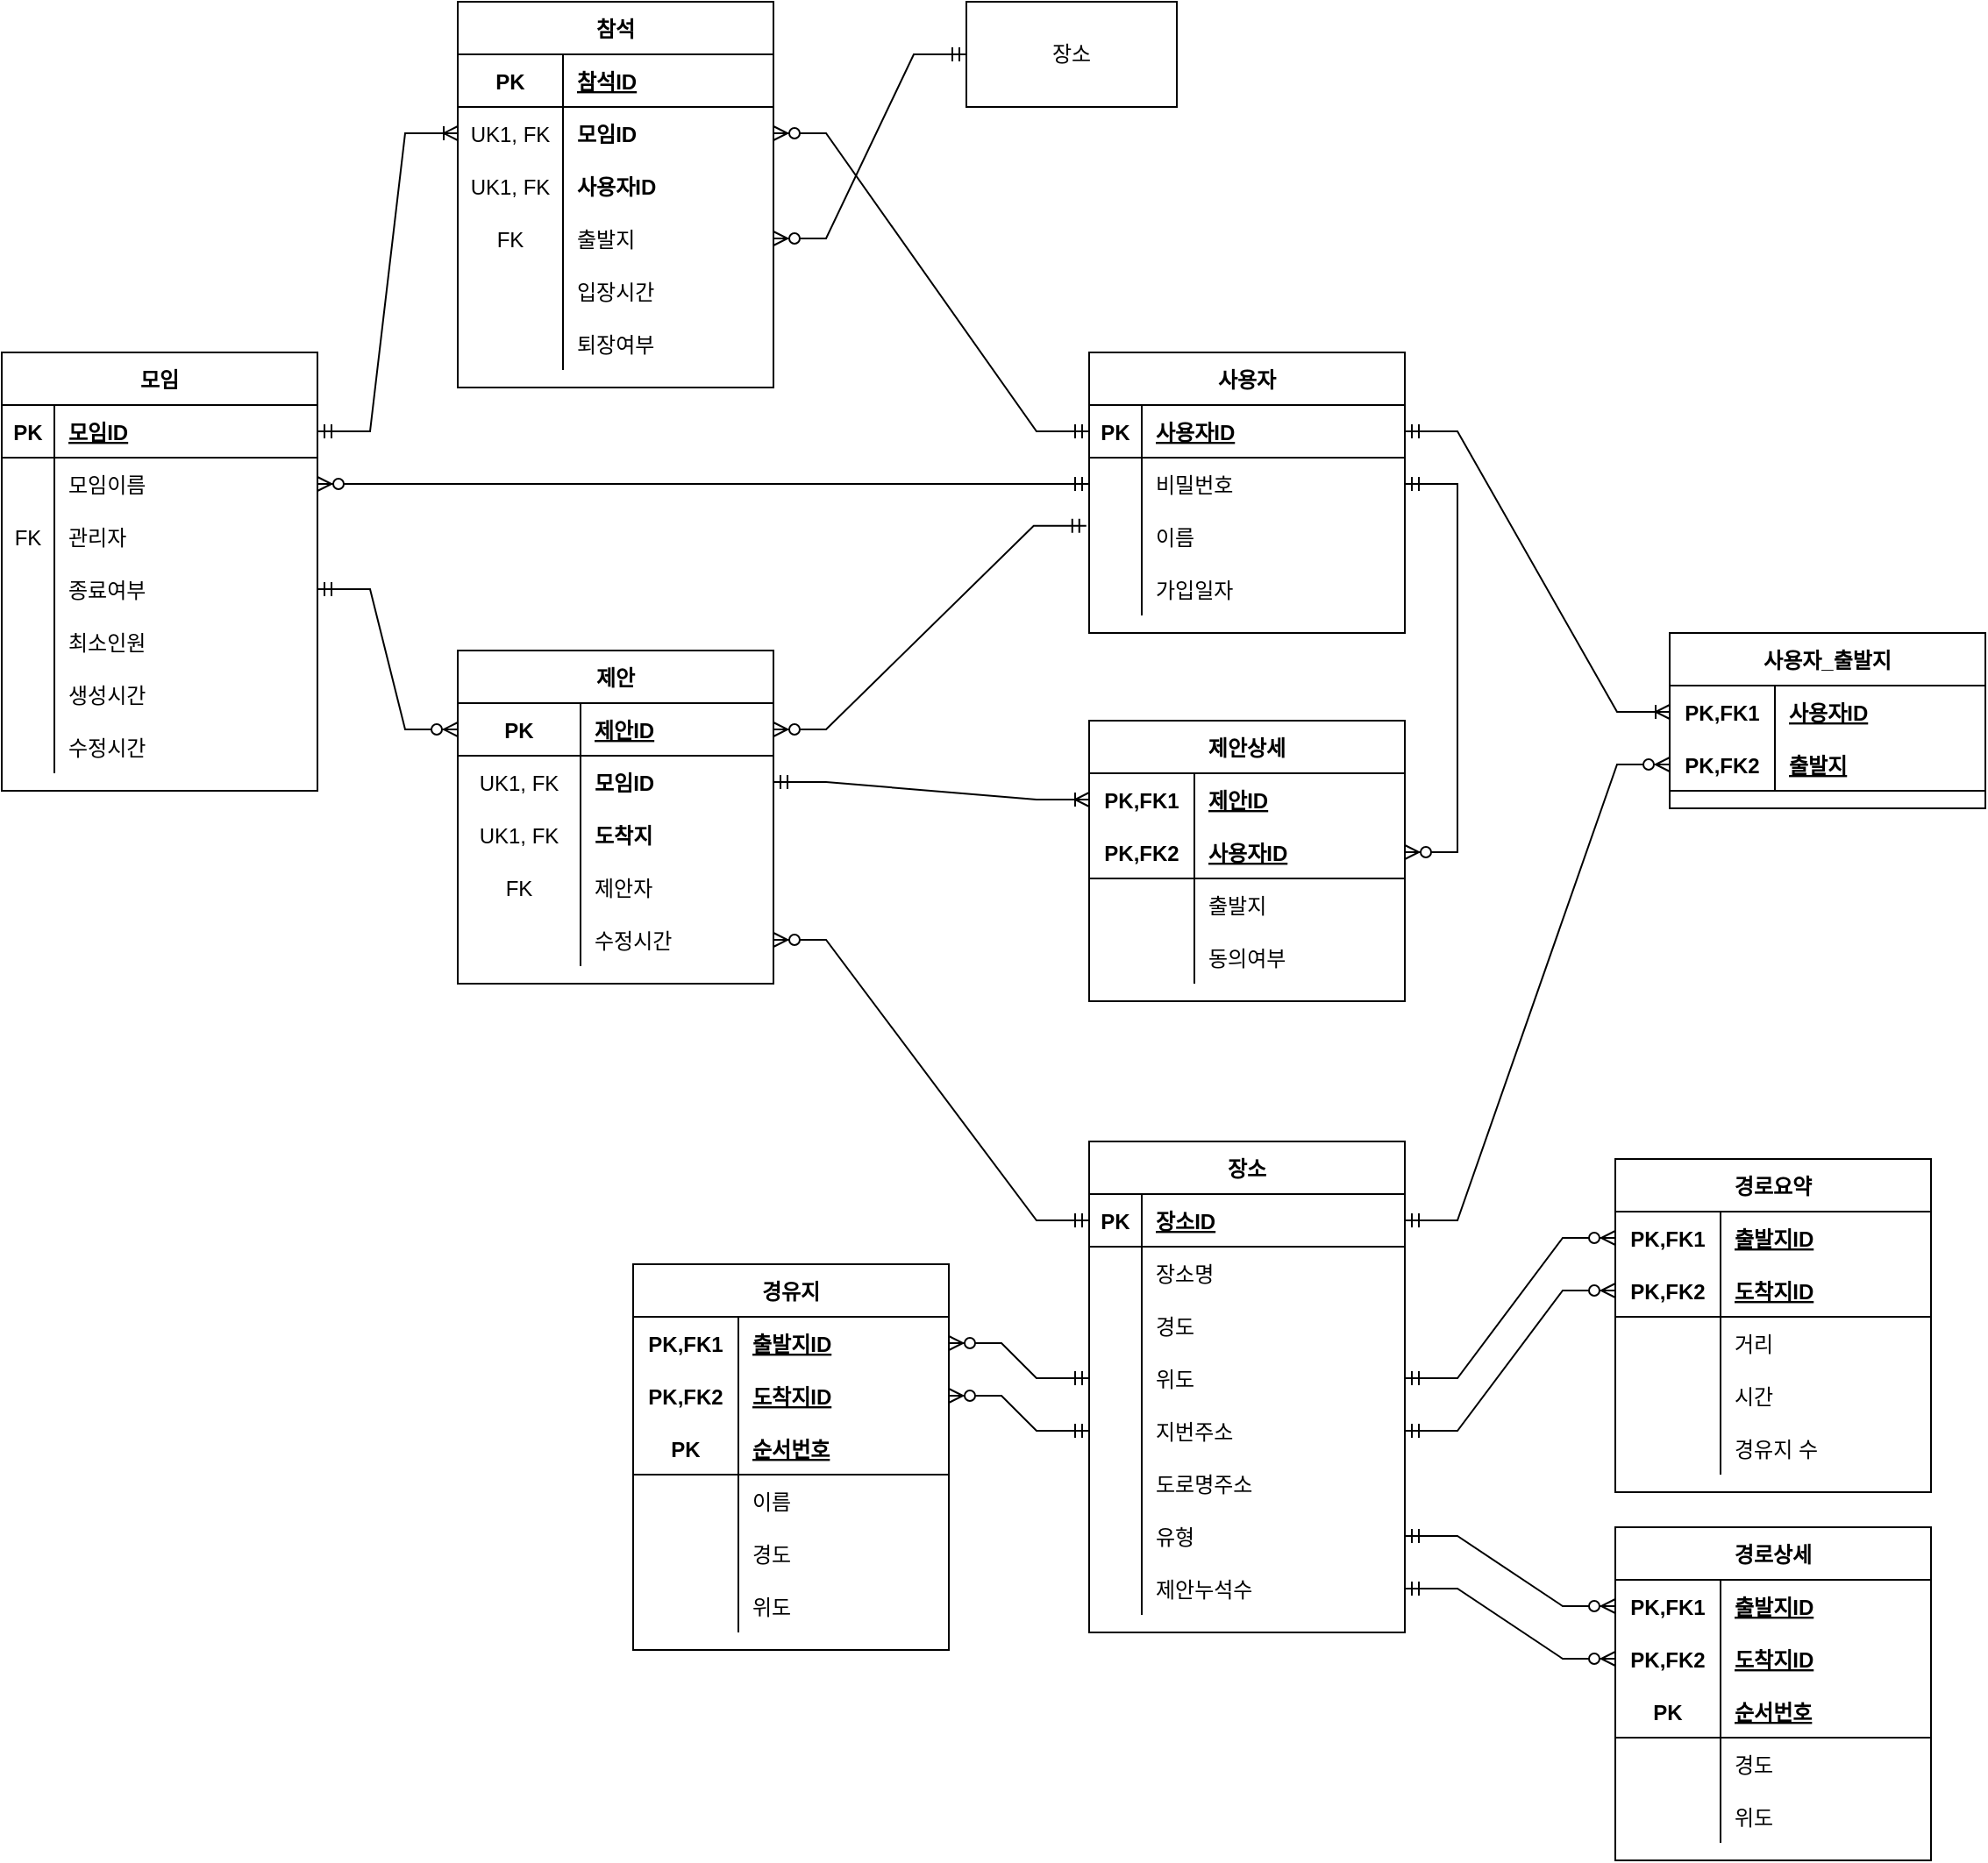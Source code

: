 <mxfile version="16.1.4" type="github">
  <diagram id="an6seOSO3NZaskOPtIO9" name="Page-1">
    <mxGraphModel dx="1635" dy="902" grid="1" gridSize="10" guides="1" tooltips="1" connect="1" arrows="1" fold="1" page="1" pageScale="1" pageWidth="827" pageHeight="1169" math="0" shadow="0">
      <root>
        <mxCell id="0" />
        <mxCell id="1" parent="0" />
        <mxCell id="ISwX3ju7IgSm2Zj2XK9--17" value="모임" style="shape=table;startSize=30;container=1;collapsible=1;childLayout=tableLayout;fixedRows=1;rowLines=0;fontStyle=1;align=center;resizeLast=1;" parent="1" vertex="1">
          <mxGeometry x="290" y="254" width="180" height="250" as="geometry" />
        </mxCell>
        <mxCell id="ISwX3ju7IgSm2Zj2XK9--18" value="" style="shape=partialRectangle;collapsible=0;dropTarget=0;pointerEvents=0;fillColor=none;top=0;left=0;bottom=1;right=0;points=[[0,0.5],[1,0.5]];portConstraint=eastwest;" parent="ISwX3ju7IgSm2Zj2XK9--17" vertex="1">
          <mxGeometry y="30" width="180" height="30" as="geometry" />
        </mxCell>
        <mxCell id="ISwX3ju7IgSm2Zj2XK9--19" value="PK" style="shape=partialRectangle;connectable=0;fillColor=none;top=0;left=0;bottom=0;right=0;fontStyle=1;overflow=hidden;" parent="ISwX3ju7IgSm2Zj2XK9--18" vertex="1">
          <mxGeometry width="30" height="30" as="geometry">
            <mxRectangle width="30" height="30" as="alternateBounds" />
          </mxGeometry>
        </mxCell>
        <mxCell id="ISwX3ju7IgSm2Zj2XK9--20" value="모임ID" style="shape=partialRectangle;connectable=0;fillColor=none;top=0;left=0;bottom=0;right=0;align=left;spacingLeft=6;fontStyle=5;overflow=hidden;" parent="ISwX3ju7IgSm2Zj2XK9--18" vertex="1">
          <mxGeometry x="30" width="150" height="30" as="geometry">
            <mxRectangle width="150" height="30" as="alternateBounds" />
          </mxGeometry>
        </mxCell>
        <mxCell id="ISwX3ju7IgSm2Zj2XK9--21" value="" style="shape=partialRectangle;collapsible=0;dropTarget=0;pointerEvents=0;fillColor=none;top=0;left=0;bottom=0;right=0;points=[[0,0.5],[1,0.5]];portConstraint=eastwest;" parent="ISwX3ju7IgSm2Zj2XK9--17" vertex="1">
          <mxGeometry y="60" width="180" height="30" as="geometry" />
        </mxCell>
        <mxCell id="ISwX3ju7IgSm2Zj2XK9--22" value="" style="shape=partialRectangle;connectable=0;fillColor=none;top=0;left=0;bottom=0;right=0;editable=1;overflow=hidden;" parent="ISwX3ju7IgSm2Zj2XK9--21" vertex="1">
          <mxGeometry width="30" height="30" as="geometry">
            <mxRectangle width="30" height="30" as="alternateBounds" />
          </mxGeometry>
        </mxCell>
        <mxCell id="ISwX3ju7IgSm2Zj2XK9--23" value="모임이름" style="shape=partialRectangle;connectable=0;fillColor=none;top=0;left=0;bottom=0;right=0;align=left;spacingLeft=6;overflow=hidden;" parent="ISwX3ju7IgSm2Zj2XK9--21" vertex="1">
          <mxGeometry x="30" width="150" height="30" as="geometry">
            <mxRectangle width="150" height="30" as="alternateBounds" />
          </mxGeometry>
        </mxCell>
        <mxCell id="ISwX3ju7IgSm2Zj2XK9--24" value="" style="shape=partialRectangle;collapsible=0;dropTarget=0;pointerEvents=0;fillColor=none;top=0;left=0;bottom=0;right=0;points=[[0,0.5],[1,0.5]];portConstraint=eastwest;" parent="ISwX3ju7IgSm2Zj2XK9--17" vertex="1">
          <mxGeometry y="90" width="180" height="30" as="geometry" />
        </mxCell>
        <mxCell id="ISwX3ju7IgSm2Zj2XK9--25" value="FK" style="shape=partialRectangle;connectable=0;fillColor=none;top=0;left=0;bottom=0;right=0;editable=1;overflow=hidden;" parent="ISwX3ju7IgSm2Zj2XK9--24" vertex="1">
          <mxGeometry width="30" height="30" as="geometry">
            <mxRectangle width="30" height="30" as="alternateBounds" />
          </mxGeometry>
        </mxCell>
        <mxCell id="ISwX3ju7IgSm2Zj2XK9--26" value="관리자" style="shape=partialRectangle;connectable=0;fillColor=none;top=0;left=0;bottom=0;right=0;align=left;spacingLeft=6;overflow=hidden;" parent="ISwX3ju7IgSm2Zj2XK9--24" vertex="1">
          <mxGeometry x="30" width="150" height="30" as="geometry">
            <mxRectangle width="150" height="30" as="alternateBounds" />
          </mxGeometry>
        </mxCell>
        <mxCell id="ISwX3ju7IgSm2Zj2XK9--30" style="shape=partialRectangle;collapsible=0;dropTarget=0;pointerEvents=0;fillColor=none;top=0;left=0;bottom=0;right=0;points=[[0,0.5],[1,0.5]];portConstraint=eastwest;" parent="ISwX3ju7IgSm2Zj2XK9--17" vertex="1">
          <mxGeometry y="120" width="180" height="30" as="geometry" />
        </mxCell>
        <mxCell id="ISwX3ju7IgSm2Zj2XK9--31" style="shape=partialRectangle;connectable=0;fillColor=none;top=0;left=0;bottom=0;right=0;editable=1;overflow=hidden;" parent="ISwX3ju7IgSm2Zj2XK9--30" vertex="1">
          <mxGeometry width="30" height="30" as="geometry">
            <mxRectangle width="30" height="30" as="alternateBounds" />
          </mxGeometry>
        </mxCell>
        <mxCell id="ISwX3ju7IgSm2Zj2XK9--32" value="종료여부" style="shape=partialRectangle;connectable=0;fillColor=none;top=0;left=0;bottom=0;right=0;align=left;spacingLeft=6;overflow=hidden;" parent="ISwX3ju7IgSm2Zj2XK9--30" vertex="1">
          <mxGeometry x="30" width="150" height="30" as="geometry">
            <mxRectangle width="150" height="30" as="alternateBounds" />
          </mxGeometry>
        </mxCell>
        <mxCell id="BJcAVS9deMvkU7iIPorZ-7" style="shape=partialRectangle;collapsible=0;dropTarget=0;pointerEvents=0;fillColor=none;top=0;left=0;bottom=0;right=0;points=[[0,0.5],[1,0.5]];portConstraint=eastwest;" vertex="1" parent="ISwX3ju7IgSm2Zj2XK9--17">
          <mxGeometry y="150" width="180" height="30" as="geometry" />
        </mxCell>
        <mxCell id="BJcAVS9deMvkU7iIPorZ-8" style="shape=partialRectangle;connectable=0;fillColor=none;top=0;left=0;bottom=0;right=0;editable=1;overflow=hidden;" vertex="1" parent="BJcAVS9deMvkU7iIPorZ-7">
          <mxGeometry width="30" height="30" as="geometry">
            <mxRectangle width="30" height="30" as="alternateBounds" />
          </mxGeometry>
        </mxCell>
        <mxCell id="BJcAVS9deMvkU7iIPorZ-9" value="최소인원" style="shape=partialRectangle;connectable=0;fillColor=none;top=0;left=0;bottom=0;right=0;align=left;spacingLeft=6;overflow=hidden;" vertex="1" parent="BJcAVS9deMvkU7iIPorZ-7">
          <mxGeometry x="30" width="150" height="30" as="geometry">
            <mxRectangle width="150" height="30" as="alternateBounds" />
          </mxGeometry>
        </mxCell>
        <mxCell id="BJcAVS9deMvkU7iIPorZ-10" style="shape=partialRectangle;collapsible=0;dropTarget=0;pointerEvents=0;fillColor=none;top=0;left=0;bottom=0;right=0;points=[[0,0.5],[1,0.5]];portConstraint=eastwest;" vertex="1" parent="ISwX3ju7IgSm2Zj2XK9--17">
          <mxGeometry y="180" width="180" height="30" as="geometry" />
        </mxCell>
        <mxCell id="BJcAVS9deMvkU7iIPorZ-11" style="shape=partialRectangle;connectable=0;fillColor=none;top=0;left=0;bottom=0;right=0;editable=1;overflow=hidden;" vertex="1" parent="BJcAVS9deMvkU7iIPorZ-10">
          <mxGeometry width="30" height="30" as="geometry">
            <mxRectangle width="30" height="30" as="alternateBounds" />
          </mxGeometry>
        </mxCell>
        <mxCell id="BJcAVS9deMvkU7iIPorZ-12" value="생성시간" style="shape=partialRectangle;connectable=0;fillColor=none;top=0;left=0;bottom=0;right=0;align=left;spacingLeft=6;overflow=hidden;" vertex="1" parent="BJcAVS9deMvkU7iIPorZ-10">
          <mxGeometry x="30" width="150" height="30" as="geometry">
            <mxRectangle width="150" height="30" as="alternateBounds" />
          </mxGeometry>
        </mxCell>
        <mxCell id="ISwX3ju7IgSm2Zj2XK9--27" value="" style="shape=partialRectangle;collapsible=0;dropTarget=0;pointerEvents=0;fillColor=none;top=0;left=0;bottom=0;right=0;points=[[0,0.5],[1,0.5]];portConstraint=eastwest;" parent="ISwX3ju7IgSm2Zj2XK9--17" vertex="1">
          <mxGeometry y="210" width="180" height="30" as="geometry" />
        </mxCell>
        <mxCell id="ISwX3ju7IgSm2Zj2XK9--28" value="" style="shape=partialRectangle;connectable=0;fillColor=none;top=0;left=0;bottom=0;right=0;editable=1;overflow=hidden;" parent="ISwX3ju7IgSm2Zj2XK9--27" vertex="1">
          <mxGeometry width="30" height="30" as="geometry">
            <mxRectangle width="30" height="30" as="alternateBounds" />
          </mxGeometry>
        </mxCell>
        <mxCell id="ISwX3ju7IgSm2Zj2XK9--29" value="수정시간" style="shape=partialRectangle;connectable=0;fillColor=none;top=0;left=0;bottom=0;right=0;align=left;spacingLeft=6;overflow=hidden;" parent="ISwX3ju7IgSm2Zj2XK9--27" vertex="1">
          <mxGeometry x="30" width="150" height="30" as="geometry">
            <mxRectangle width="150" height="30" as="alternateBounds" />
          </mxGeometry>
        </mxCell>
        <mxCell id="ISwX3ju7IgSm2Zj2XK9--33" value="사용자" style="shape=table;startSize=30;container=1;collapsible=1;childLayout=tableLayout;fixedRows=1;rowLines=0;fontStyle=1;align=center;resizeLast=1;" parent="1" vertex="1">
          <mxGeometry x="910" y="254" width="180" height="160" as="geometry" />
        </mxCell>
        <mxCell id="ISwX3ju7IgSm2Zj2XK9--34" value="" style="shape=partialRectangle;collapsible=0;dropTarget=0;pointerEvents=0;fillColor=none;top=0;left=0;bottom=1;right=0;points=[[0,0.5],[1,0.5]];portConstraint=eastwest;" parent="ISwX3ju7IgSm2Zj2XK9--33" vertex="1">
          <mxGeometry y="30" width="180" height="30" as="geometry" />
        </mxCell>
        <mxCell id="ISwX3ju7IgSm2Zj2XK9--35" value="PK" style="shape=partialRectangle;connectable=0;fillColor=none;top=0;left=0;bottom=0;right=0;fontStyle=1;overflow=hidden;" parent="ISwX3ju7IgSm2Zj2XK9--34" vertex="1">
          <mxGeometry width="30" height="30" as="geometry">
            <mxRectangle width="30" height="30" as="alternateBounds" />
          </mxGeometry>
        </mxCell>
        <mxCell id="ISwX3ju7IgSm2Zj2XK9--36" value="사용자ID" style="shape=partialRectangle;connectable=0;fillColor=none;top=0;left=0;bottom=0;right=0;align=left;spacingLeft=6;fontStyle=5;overflow=hidden;" parent="ISwX3ju7IgSm2Zj2XK9--34" vertex="1">
          <mxGeometry x="30" width="150" height="30" as="geometry">
            <mxRectangle width="150" height="30" as="alternateBounds" />
          </mxGeometry>
        </mxCell>
        <mxCell id="ISwX3ju7IgSm2Zj2XK9--37" value="" style="shape=partialRectangle;collapsible=0;dropTarget=0;pointerEvents=0;fillColor=none;top=0;left=0;bottom=0;right=0;points=[[0,0.5],[1,0.5]];portConstraint=eastwest;" parent="ISwX3ju7IgSm2Zj2XK9--33" vertex="1">
          <mxGeometry y="60" width="180" height="30" as="geometry" />
        </mxCell>
        <mxCell id="ISwX3ju7IgSm2Zj2XK9--38" value="" style="shape=partialRectangle;connectable=0;fillColor=none;top=0;left=0;bottom=0;right=0;editable=1;overflow=hidden;" parent="ISwX3ju7IgSm2Zj2XK9--37" vertex="1">
          <mxGeometry width="30" height="30" as="geometry">
            <mxRectangle width="30" height="30" as="alternateBounds" />
          </mxGeometry>
        </mxCell>
        <mxCell id="ISwX3ju7IgSm2Zj2XK9--39" value="비밀번호" style="shape=partialRectangle;connectable=0;fillColor=none;top=0;left=0;bottom=0;right=0;align=left;spacingLeft=6;overflow=hidden;" parent="ISwX3ju7IgSm2Zj2XK9--37" vertex="1">
          <mxGeometry x="30" width="150" height="30" as="geometry">
            <mxRectangle width="150" height="30" as="alternateBounds" />
          </mxGeometry>
        </mxCell>
        <mxCell id="ISwX3ju7IgSm2Zj2XK9--40" value="" style="shape=partialRectangle;collapsible=0;dropTarget=0;pointerEvents=0;fillColor=none;top=0;left=0;bottom=0;right=0;points=[[0,0.5],[1,0.5]];portConstraint=eastwest;" parent="ISwX3ju7IgSm2Zj2XK9--33" vertex="1">
          <mxGeometry y="90" width="180" height="30" as="geometry" />
        </mxCell>
        <mxCell id="ISwX3ju7IgSm2Zj2XK9--41" value="" style="shape=partialRectangle;connectable=0;fillColor=none;top=0;left=0;bottom=0;right=0;editable=1;overflow=hidden;" parent="ISwX3ju7IgSm2Zj2XK9--40" vertex="1">
          <mxGeometry width="30" height="30" as="geometry">
            <mxRectangle width="30" height="30" as="alternateBounds" />
          </mxGeometry>
        </mxCell>
        <mxCell id="ISwX3ju7IgSm2Zj2XK9--42" value="이름" style="shape=partialRectangle;connectable=0;fillColor=none;top=0;left=0;bottom=0;right=0;align=left;spacingLeft=6;overflow=hidden;" parent="ISwX3ju7IgSm2Zj2XK9--40" vertex="1">
          <mxGeometry x="30" width="150" height="30" as="geometry">
            <mxRectangle width="150" height="30" as="alternateBounds" />
          </mxGeometry>
        </mxCell>
        <mxCell id="ISwX3ju7IgSm2Zj2XK9--43" value="" style="shape=partialRectangle;collapsible=0;dropTarget=0;pointerEvents=0;fillColor=none;top=0;left=0;bottom=0;right=0;points=[[0,0.5],[1,0.5]];portConstraint=eastwest;" parent="ISwX3ju7IgSm2Zj2XK9--33" vertex="1">
          <mxGeometry y="120" width="180" height="30" as="geometry" />
        </mxCell>
        <mxCell id="ISwX3ju7IgSm2Zj2XK9--44" value="" style="shape=partialRectangle;connectable=0;fillColor=none;top=0;left=0;bottom=0;right=0;editable=1;overflow=hidden;" parent="ISwX3ju7IgSm2Zj2XK9--43" vertex="1">
          <mxGeometry width="30" height="30" as="geometry">
            <mxRectangle width="30" height="30" as="alternateBounds" />
          </mxGeometry>
        </mxCell>
        <mxCell id="ISwX3ju7IgSm2Zj2XK9--45" value="가입일자" style="shape=partialRectangle;connectable=0;fillColor=none;top=0;left=0;bottom=0;right=0;align=left;spacingLeft=6;overflow=hidden;" parent="ISwX3ju7IgSm2Zj2XK9--43" vertex="1">
          <mxGeometry x="30" width="150" height="30" as="geometry">
            <mxRectangle width="150" height="30" as="alternateBounds" />
          </mxGeometry>
        </mxCell>
        <mxCell id="ISwX3ju7IgSm2Zj2XK9--49" value="" style="edgeStyle=entityRelationEdgeStyle;fontSize=12;html=1;endArrow=ERzeroToMany;startArrow=ERmandOne;rounded=0;exitX=0;exitY=0.5;exitDx=0;exitDy=0;entryX=1;entryY=0.5;entryDx=0;entryDy=0;" parent="1" source="ISwX3ju7IgSm2Zj2XK9--37" target="ISwX3ju7IgSm2Zj2XK9--21" edge="1">
          <mxGeometry width="100" height="100" relative="1" as="geometry">
            <mxPoint x="570" y="404" as="sourcePoint" />
            <mxPoint x="670" y="304" as="targetPoint" />
          </mxGeometry>
        </mxCell>
        <mxCell id="ISwX3ju7IgSm2Zj2XK9--50" value="참석" style="shape=table;startSize=30;container=1;collapsible=1;childLayout=tableLayout;fixedRows=1;rowLines=0;fontStyle=1;align=center;resizeLast=1;" parent="1" vertex="1">
          <mxGeometry x="550" y="54" width="180" height="220" as="geometry">
            <mxRectangle x="360" y="240" width="60" height="30" as="alternateBounds" />
          </mxGeometry>
        </mxCell>
        <mxCell id="ISwX3ju7IgSm2Zj2XK9--51" value="" style="shape=partialRectangle;collapsible=0;dropTarget=0;pointerEvents=0;fillColor=none;top=0;left=0;bottom=1;right=0;points=[[0,0.5],[1,0.5]];portConstraint=eastwest;" parent="ISwX3ju7IgSm2Zj2XK9--50" vertex="1">
          <mxGeometry y="30" width="180" height="30" as="geometry" />
        </mxCell>
        <mxCell id="ISwX3ju7IgSm2Zj2XK9--52" value="PK" style="shape=partialRectangle;connectable=0;fillColor=none;top=0;left=0;bottom=0;right=0;fontStyle=1;overflow=hidden;" parent="ISwX3ju7IgSm2Zj2XK9--51" vertex="1">
          <mxGeometry width="60" height="30" as="geometry">
            <mxRectangle width="60" height="30" as="alternateBounds" />
          </mxGeometry>
        </mxCell>
        <mxCell id="ISwX3ju7IgSm2Zj2XK9--53" value="참석ID" style="shape=partialRectangle;connectable=0;fillColor=none;top=0;left=0;bottom=0;right=0;align=left;spacingLeft=6;fontStyle=5;overflow=hidden;" parent="ISwX3ju7IgSm2Zj2XK9--51" vertex="1">
          <mxGeometry x="60" width="120" height="30" as="geometry">
            <mxRectangle width="120" height="30" as="alternateBounds" />
          </mxGeometry>
        </mxCell>
        <mxCell id="ISwX3ju7IgSm2Zj2XK9--54" value="" style="shape=partialRectangle;collapsible=0;dropTarget=0;pointerEvents=0;fillColor=none;top=0;left=0;bottom=0;right=0;points=[[0,0.5],[1,0.5]];portConstraint=eastwest;" parent="ISwX3ju7IgSm2Zj2XK9--50" vertex="1">
          <mxGeometry y="60" width="180" height="30" as="geometry" />
        </mxCell>
        <mxCell id="ISwX3ju7IgSm2Zj2XK9--55" value="UK1, FK" style="shape=partialRectangle;connectable=0;fillColor=none;top=0;left=0;bottom=0;right=0;editable=1;overflow=hidden;" parent="ISwX3ju7IgSm2Zj2XK9--54" vertex="1">
          <mxGeometry width="60" height="30" as="geometry">
            <mxRectangle width="60" height="30" as="alternateBounds" />
          </mxGeometry>
        </mxCell>
        <mxCell id="ISwX3ju7IgSm2Zj2XK9--56" value="모임ID" style="shape=partialRectangle;connectable=0;fillColor=none;top=0;left=0;bottom=0;right=0;align=left;spacingLeft=6;overflow=hidden;fontStyle=1" parent="ISwX3ju7IgSm2Zj2XK9--54" vertex="1">
          <mxGeometry x="60" width="120" height="30" as="geometry">
            <mxRectangle width="120" height="30" as="alternateBounds" />
          </mxGeometry>
        </mxCell>
        <mxCell id="ISwX3ju7IgSm2Zj2XK9--57" value="" style="shape=partialRectangle;collapsible=0;dropTarget=0;pointerEvents=0;fillColor=none;top=0;left=0;bottom=0;right=0;points=[[0,0.5],[1,0.5]];portConstraint=eastwest;" parent="ISwX3ju7IgSm2Zj2XK9--50" vertex="1">
          <mxGeometry y="90" width="180" height="30" as="geometry" />
        </mxCell>
        <mxCell id="ISwX3ju7IgSm2Zj2XK9--58" value="UK1, FK" style="shape=partialRectangle;connectable=0;fillColor=none;top=0;left=0;bottom=0;right=0;editable=1;overflow=hidden;" parent="ISwX3ju7IgSm2Zj2XK9--57" vertex="1">
          <mxGeometry width="60" height="30" as="geometry">
            <mxRectangle width="60" height="30" as="alternateBounds" />
          </mxGeometry>
        </mxCell>
        <mxCell id="ISwX3ju7IgSm2Zj2XK9--59" value="사용자ID" style="shape=partialRectangle;connectable=0;fillColor=none;top=0;left=0;bottom=0;right=0;align=left;spacingLeft=6;overflow=hidden;fontStyle=1" parent="ISwX3ju7IgSm2Zj2XK9--57" vertex="1">
          <mxGeometry x="60" width="120" height="30" as="geometry">
            <mxRectangle width="120" height="30" as="alternateBounds" />
          </mxGeometry>
        </mxCell>
        <mxCell id="ISwX3ju7IgSm2Zj2XK9--60" value="" style="shape=partialRectangle;collapsible=0;dropTarget=0;pointerEvents=0;fillColor=none;top=0;left=0;bottom=0;right=0;points=[[0,0.5],[1,0.5]];portConstraint=eastwest;" parent="ISwX3ju7IgSm2Zj2XK9--50" vertex="1">
          <mxGeometry y="120" width="180" height="30" as="geometry" />
        </mxCell>
        <mxCell id="ISwX3ju7IgSm2Zj2XK9--61" value="FK" style="shape=partialRectangle;connectable=0;fillColor=none;top=0;left=0;bottom=0;right=0;editable=1;overflow=hidden;" parent="ISwX3ju7IgSm2Zj2XK9--60" vertex="1">
          <mxGeometry width="60" height="30" as="geometry">
            <mxRectangle width="60" height="30" as="alternateBounds" />
          </mxGeometry>
        </mxCell>
        <mxCell id="ISwX3ju7IgSm2Zj2XK9--62" value="출발지" style="shape=partialRectangle;connectable=0;fillColor=none;top=0;left=0;bottom=0;right=0;align=left;spacingLeft=6;overflow=hidden;" parent="ISwX3ju7IgSm2Zj2XK9--60" vertex="1">
          <mxGeometry x="60" width="120" height="30" as="geometry">
            <mxRectangle width="120" height="30" as="alternateBounds" />
          </mxGeometry>
        </mxCell>
        <mxCell id="ISwX3ju7IgSm2Zj2XK9--69" style="shape=partialRectangle;collapsible=0;dropTarget=0;pointerEvents=0;fillColor=none;top=0;left=0;bottom=0;right=0;points=[[0,0.5],[1,0.5]];portConstraint=eastwest;" parent="ISwX3ju7IgSm2Zj2XK9--50" vertex="1">
          <mxGeometry y="150" width="180" height="30" as="geometry" />
        </mxCell>
        <mxCell id="ISwX3ju7IgSm2Zj2XK9--70" style="shape=partialRectangle;connectable=0;fillColor=none;top=0;left=0;bottom=0;right=0;editable=1;overflow=hidden;" parent="ISwX3ju7IgSm2Zj2XK9--69" vertex="1">
          <mxGeometry width="60" height="30" as="geometry">
            <mxRectangle width="60" height="30" as="alternateBounds" />
          </mxGeometry>
        </mxCell>
        <mxCell id="ISwX3ju7IgSm2Zj2XK9--71" value="입장시간" style="shape=partialRectangle;connectable=0;fillColor=none;top=0;left=0;bottom=0;right=0;align=left;spacingLeft=6;overflow=hidden;" parent="ISwX3ju7IgSm2Zj2XK9--69" vertex="1">
          <mxGeometry x="60" width="120" height="30" as="geometry">
            <mxRectangle width="120" height="30" as="alternateBounds" />
          </mxGeometry>
        </mxCell>
        <mxCell id="ISwX3ju7IgSm2Zj2XK9--66" style="shape=partialRectangle;collapsible=0;dropTarget=0;pointerEvents=0;fillColor=none;top=0;left=0;bottom=0;right=0;points=[[0,0.5],[1,0.5]];portConstraint=eastwest;" parent="ISwX3ju7IgSm2Zj2XK9--50" vertex="1">
          <mxGeometry y="180" width="180" height="30" as="geometry" />
        </mxCell>
        <mxCell id="ISwX3ju7IgSm2Zj2XK9--67" style="shape=partialRectangle;connectable=0;fillColor=none;top=0;left=0;bottom=0;right=0;editable=1;overflow=hidden;" parent="ISwX3ju7IgSm2Zj2XK9--66" vertex="1">
          <mxGeometry width="60" height="30" as="geometry">
            <mxRectangle width="60" height="30" as="alternateBounds" />
          </mxGeometry>
        </mxCell>
        <mxCell id="ISwX3ju7IgSm2Zj2XK9--68" value="퇴장여부" style="shape=partialRectangle;connectable=0;fillColor=none;top=0;left=0;bottom=0;right=0;align=left;spacingLeft=6;overflow=hidden;" parent="ISwX3ju7IgSm2Zj2XK9--66" vertex="1">
          <mxGeometry x="60" width="120" height="30" as="geometry">
            <mxRectangle width="120" height="30" as="alternateBounds" />
          </mxGeometry>
        </mxCell>
        <mxCell id="ISwX3ju7IgSm2Zj2XK9--63" value="" style="edgeStyle=entityRelationEdgeStyle;fontSize=12;html=1;endArrow=ERzeroToMany;startArrow=ERmandOne;rounded=0;exitX=0;exitY=0.5;exitDx=0;exitDy=0;" parent="1" source="ISwX3ju7IgSm2Zj2XK9--34" target="ISwX3ju7IgSm2Zj2XK9--54" edge="1">
          <mxGeometry width="100" height="100" relative="1" as="geometry">
            <mxPoint x="550" y="294" as="sourcePoint" />
            <mxPoint x="650" y="194" as="targetPoint" />
          </mxGeometry>
        </mxCell>
        <mxCell id="ISwX3ju7IgSm2Zj2XK9--65" value="" style="edgeStyle=entityRelationEdgeStyle;fontSize=12;html=1;endArrow=ERoneToMany;startArrow=ERmandOne;rounded=0;entryX=0;entryY=0.5;entryDx=0;entryDy=0;exitX=1;exitY=0.5;exitDx=0;exitDy=0;" parent="1" source="ISwX3ju7IgSm2Zj2XK9--18" target="ISwX3ju7IgSm2Zj2XK9--54" edge="1">
          <mxGeometry width="100" height="100" relative="1" as="geometry">
            <mxPoint x="400" y="244" as="sourcePoint" />
            <mxPoint x="650" y="194" as="targetPoint" />
          </mxGeometry>
        </mxCell>
        <mxCell id="ISwX3ju7IgSm2Zj2XK9--98" value="사용자_출발지" style="shape=table;startSize=30;container=1;collapsible=1;childLayout=tableLayout;fixedRows=1;rowLines=0;fontStyle=1;align=center;resizeLast=1;" parent="1" vertex="1">
          <mxGeometry x="1241" y="414" width="180" height="100" as="geometry" />
        </mxCell>
        <mxCell id="ISwX3ju7IgSm2Zj2XK9--99" value="" style="shape=partialRectangle;collapsible=0;dropTarget=0;pointerEvents=0;fillColor=none;top=0;left=0;bottom=0;right=0;points=[[0,0.5],[1,0.5]];portConstraint=eastwest;" parent="ISwX3ju7IgSm2Zj2XK9--98" vertex="1">
          <mxGeometry y="30" width="180" height="30" as="geometry" />
        </mxCell>
        <mxCell id="ISwX3ju7IgSm2Zj2XK9--100" value="PK,FK1" style="shape=partialRectangle;connectable=0;fillColor=none;top=0;left=0;bottom=0;right=0;fontStyle=1;overflow=hidden;" parent="ISwX3ju7IgSm2Zj2XK9--99" vertex="1">
          <mxGeometry width="60" height="30" as="geometry">
            <mxRectangle width="60" height="30" as="alternateBounds" />
          </mxGeometry>
        </mxCell>
        <mxCell id="ISwX3ju7IgSm2Zj2XK9--101" value="사용자ID" style="shape=partialRectangle;connectable=0;fillColor=none;top=0;left=0;bottom=0;right=0;align=left;spacingLeft=6;fontStyle=5;overflow=hidden;" parent="ISwX3ju7IgSm2Zj2XK9--99" vertex="1">
          <mxGeometry x="60" width="120" height="30" as="geometry">
            <mxRectangle width="120" height="30" as="alternateBounds" />
          </mxGeometry>
        </mxCell>
        <mxCell id="ISwX3ju7IgSm2Zj2XK9--102" value="" style="shape=partialRectangle;collapsible=0;dropTarget=0;pointerEvents=0;fillColor=none;top=0;left=0;bottom=1;right=0;points=[[0,0.5],[1,0.5]];portConstraint=eastwest;" parent="ISwX3ju7IgSm2Zj2XK9--98" vertex="1">
          <mxGeometry y="60" width="180" height="30" as="geometry" />
        </mxCell>
        <mxCell id="ISwX3ju7IgSm2Zj2XK9--103" value="PK,FK2" style="shape=partialRectangle;connectable=0;fillColor=none;top=0;left=0;bottom=0;right=0;fontStyle=1;overflow=hidden;" parent="ISwX3ju7IgSm2Zj2XK9--102" vertex="1">
          <mxGeometry width="60" height="30" as="geometry">
            <mxRectangle width="60" height="30" as="alternateBounds" />
          </mxGeometry>
        </mxCell>
        <mxCell id="ISwX3ju7IgSm2Zj2XK9--104" value="출발지" style="shape=partialRectangle;connectable=0;fillColor=none;top=0;left=0;bottom=0;right=0;align=left;spacingLeft=6;fontStyle=5;overflow=hidden;" parent="ISwX3ju7IgSm2Zj2XK9--102" vertex="1">
          <mxGeometry x="60" width="120" height="30" as="geometry">
            <mxRectangle width="120" height="30" as="alternateBounds" />
          </mxGeometry>
        </mxCell>
        <mxCell id="ISwX3ju7IgSm2Zj2XK9--111" value="" style="edgeStyle=entityRelationEdgeStyle;fontSize=12;html=1;endArrow=ERoneToMany;startArrow=ERmandOne;rounded=0;" parent="1" source="ISwX3ju7IgSm2Zj2XK9--34" target="ISwX3ju7IgSm2Zj2XK9--99" edge="1">
          <mxGeometry width="100" height="100" relative="1" as="geometry">
            <mxPoint x="890" y="324" as="sourcePoint" />
            <mxPoint x="900" y="404" as="targetPoint" />
          </mxGeometry>
        </mxCell>
        <mxCell id="ISwX3ju7IgSm2Zj2XK9--112" value="장소" style="shape=table;startSize=30;container=1;collapsible=1;childLayout=tableLayout;fixedRows=1;rowLines=0;fontStyle=1;align=center;resizeLast=1;" parent="1" vertex="1">
          <mxGeometry x="910" y="704" width="180" height="280" as="geometry" />
        </mxCell>
        <mxCell id="ISwX3ju7IgSm2Zj2XK9--113" value="" style="shape=partialRectangle;collapsible=0;dropTarget=0;pointerEvents=0;fillColor=none;top=0;left=0;bottom=1;right=0;points=[[0,0.5],[1,0.5]];portConstraint=eastwest;" parent="ISwX3ju7IgSm2Zj2XK9--112" vertex="1">
          <mxGeometry y="30" width="180" height="30" as="geometry" />
        </mxCell>
        <mxCell id="ISwX3ju7IgSm2Zj2XK9--114" value="PK" style="shape=partialRectangle;connectable=0;fillColor=none;top=0;left=0;bottom=0;right=0;fontStyle=1;overflow=hidden;" parent="ISwX3ju7IgSm2Zj2XK9--113" vertex="1">
          <mxGeometry width="30" height="30" as="geometry">
            <mxRectangle width="30" height="30" as="alternateBounds" />
          </mxGeometry>
        </mxCell>
        <mxCell id="ISwX3ju7IgSm2Zj2XK9--115" value="장소ID" style="shape=partialRectangle;connectable=0;fillColor=none;top=0;left=0;bottom=0;right=0;align=left;spacingLeft=6;fontStyle=5;overflow=hidden;" parent="ISwX3ju7IgSm2Zj2XK9--113" vertex="1">
          <mxGeometry x="30" width="150" height="30" as="geometry">
            <mxRectangle width="150" height="30" as="alternateBounds" />
          </mxGeometry>
        </mxCell>
        <mxCell id="ISwX3ju7IgSm2Zj2XK9--116" value="" style="shape=partialRectangle;collapsible=0;dropTarget=0;pointerEvents=0;fillColor=none;top=0;left=0;bottom=0;right=0;points=[[0,0.5],[1,0.5]];portConstraint=eastwest;" parent="ISwX3ju7IgSm2Zj2XK9--112" vertex="1">
          <mxGeometry y="60" width="180" height="30" as="geometry" />
        </mxCell>
        <mxCell id="ISwX3ju7IgSm2Zj2XK9--117" value="" style="shape=partialRectangle;connectable=0;fillColor=none;top=0;left=0;bottom=0;right=0;editable=1;overflow=hidden;" parent="ISwX3ju7IgSm2Zj2XK9--116" vertex="1">
          <mxGeometry width="30" height="30" as="geometry">
            <mxRectangle width="30" height="30" as="alternateBounds" />
          </mxGeometry>
        </mxCell>
        <mxCell id="ISwX3ju7IgSm2Zj2XK9--118" value="장소명" style="shape=partialRectangle;connectable=0;fillColor=none;top=0;left=0;bottom=0;right=0;align=left;spacingLeft=6;overflow=hidden;" parent="ISwX3ju7IgSm2Zj2XK9--116" vertex="1">
          <mxGeometry x="30" width="150" height="30" as="geometry">
            <mxRectangle width="150" height="30" as="alternateBounds" />
          </mxGeometry>
        </mxCell>
        <mxCell id="ISwX3ju7IgSm2Zj2XK9--134" style="shape=partialRectangle;collapsible=0;dropTarget=0;pointerEvents=0;fillColor=none;top=0;left=0;bottom=0;right=0;points=[[0,0.5],[1,0.5]];portConstraint=eastwest;" parent="ISwX3ju7IgSm2Zj2XK9--112" vertex="1">
          <mxGeometry y="90" width="180" height="30" as="geometry" />
        </mxCell>
        <mxCell id="ISwX3ju7IgSm2Zj2XK9--135" style="shape=partialRectangle;connectable=0;fillColor=none;top=0;left=0;bottom=0;right=0;editable=1;overflow=hidden;" parent="ISwX3ju7IgSm2Zj2XK9--134" vertex="1">
          <mxGeometry width="30" height="30" as="geometry">
            <mxRectangle width="30" height="30" as="alternateBounds" />
          </mxGeometry>
        </mxCell>
        <mxCell id="ISwX3ju7IgSm2Zj2XK9--136" value="경도" style="shape=partialRectangle;connectable=0;fillColor=none;top=0;left=0;bottom=0;right=0;align=left;spacingLeft=6;overflow=hidden;" parent="ISwX3ju7IgSm2Zj2XK9--134" vertex="1">
          <mxGeometry x="30" width="150" height="30" as="geometry">
            <mxRectangle width="150" height="30" as="alternateBounds" />
          </mxGeometry>
        </mxCell>
        <mxCell id="ISwX3ju7IgSm2Zj2XK9--131" style="shape=partialRectangle;collapsible=0;dropTarget=0;pointerEvents=0;fillColor=none;top=0;left=0;bottom=0;right=0;points=[[0,0.5],[1,0.5]];portConstraint=eastwest;" parent="ISwX3ju7IgSm2Zj2XK9--112" vertex="1">
          <mxGeometry y="120" width="180" height="30" as="geometry" />
        </mxCell>
        <mxCell id="ISwX3ju7IgSm2Zj2XK9--132" style="shape=partialRectangle;connectable=0;fillColor=none;top=0;left=0;bottom=0;right=0;editable=1;overflow=hidden;" parent="ISwX3ju7IgSm2Zj2XK9--131" vertex="1">
          <mxGeometry width="30" height="30" as="geometry">
            <mxRectangle width="30" height="30" as="alternateBounds" />
          </mxGeometry>
        </mxCell>
        <mxCell id="ISwX3ju7IgSm2Zj2XK9--133" value="위도" style="shape=partialRectangle;connectable=0;fillColor=none;top=0;left=0;bottom=0;right=0;align=left;spacingLeft=6;overflow=hidden;" parent="ISwX3ju7IgSm2Zj2XK9--131" vertex="1">
          <mxGeometry x="30" width="150" height="30" as="geometry">
            <mxRectangle width="150" height="30" as="alternateBounds" />
          </mxGeometry>
        </mxCell>
        <mxCell id="ISwX3ju7IgSm2Zj2XK9--128" style="shape=partialRectangle;collapsible=0;dropTarget=0;pointerEvents=0;fillColor=none;top=0;left=0;bottom=0;right=0;points=[[0,0.5],[1,0.5]];portConstraint=eastwest;" parent="ISwX3ju7IgSm2Zj2XK9--112" vertex="1">
          <mxGeometry y="150" width="180" height="30" as="geometry" />
        </mxCell>
        <mxCell id="ISwX3ju7IgSm2Zj2XK9--129" style="shape=partialRectangle;connectable=0;fillColor=none;top=0;left=0;bottom=0;right=0;editable=1;overflow=hidden;" parent="ISwX3ju7IgSm2Zj2XK9--128" vertex="1">
          <mxGeometry width="30" height="30" as="geometry">
            <mxRectangle width="30" height="30" as="alternateBounds" />
          </mxGeometry>
        </mxCell>
        <mxCell id="ISwX3ju7IgSm2Zj2XK9--130" value="지번주소" style="shape=partialRectangle;connectable=0;fillColor=none;top=0;left=0;bottom=0;right=0;align=left;spacingLeft=6;overflow=hidden;" parent="ISwX3ju7IgSm2Zj2XK9--128" vertex="1">
          <mxGeometry x="30" width="150" height="30" as="geometry">
            <mxRectangle width="150" height="30" as="alternateBounds" />
          </mxGeometry>
        </mxCell>
        <mxCell id="ISwX3ju7IgSm2Zj2XK9--125" style="shape=partialRectangle;collapsible=0;dropTarget=0;pointerEvents=0;fillColor=none;top=0;left=0;bottom=0;right=0;points=[[0,0.5],[1,0.5]];portConstraint=eastwest;" parent="ISwX3ju7IgSm2Zj2XK9--112" vertex="1">
          <mxGeometry y="180" width="180" height="30" as="geometry" />
        </mxCell>
        <mxCell id="ISwX3ju7IgSm2Zj2XK9--126" style="shape=partialRectangle;connectable=0;fillColor=none;top=0;left=0;bottom=0;right=0;editable=1;overflow=hidden;" parent="ISwX3ju7IgSm2Zj2XK9--125" vertex="1">
          <mxGeometry width="30" height="30" as="geometry">
            <mxRectangle width="30" height="30" as="alternateBounds" />
          </mxGeometry>
        </mxCell>
        <mxCell id="ISwX3ju7IgSm2Zj2XK9--127" value="도로명주소" style="shape=partialRectangle;connectable=0;fillColor=none;top=0;left=0;bottom=0;right=0;align=left;spacingLeft=6;overflow=hidden;" parent="ISwX3ju7IgSm2Zj2XK9--125" vertex="1">
          <mxGeometry x="30" width="150" height="30" as="geometry">
            <mxRectangle width="150" height="30" as="alternateBounds" />
          </mxGeometry>
        </mxCell>
        <mxCell id="ISwX3ju7IgSm2Zj2XK9--119" value="" style="shape=partialRectangle;collapsible=0;dropTarget=0;pointerEvents=0;fillColor=none;top=0;left=0;bottom=0;right=0;points=[[0,0.5],[1,0.5]];portConstraint=eastwest;" parent="ISwX3ju7IgSm2Zj2XK9--112" vertex="1">
          <mxGeometry y="210" width="180" height="30" as="geometry" />
        </mxCell>
        <mxCell id="ISwX3ju7IgSm2Zj2XK9--120" value="" style="shape=partialRectangle;connectable=0;fillColor=none;top=0;left=0;bottom=0;right=0;editable=1;overflow=hidden;" parent="ISwX3ju7IgSm2Zj2XK9--119" vertex="1">
          <mxGeometry width="30" height="30" as="geometry">
            <mxRectangle width="30" height="30" as="alternateBounds" />
          </mxGeometry>
        </mxCell>
        <mxCell id="ISwX3ju7IgSm2Zj2XK9--121" value="유형" style="shape=partialRectangle;connectable=0;fillColor=none;top=0;left=0;bottom=0;right=0;align=left;spacingLeft=6;overflow=hidden;" parent="ISwX3ju7IgSm2Zj2XK9--119" vertex="1">
          <mxGeometry x="30" width="150" height="30" as="geometry">
            <mxRectangle width="150" height="30" as="alternateBounds" />
          </mxGeometry>
        </mxCell>
        <mxCell id="ISwX3ju7IgSm2Zj2XK9--122" value="" style="shape=partialRectangle;collapsible=0;dropTarget=0;pointerEvents=0;fillColor=none;top=0;left=0;bottom=0;right=0;points=[[0,0.5],[1,0.5]];portConstraint=eastwest;" parent="ISwX3ju7IgSm2Zj2XK9--112" vertex="1">
          <mxGeometry y="240" width="180" height="30" as="geometry" />
        </mxCell>
        <mxCell id="ISwX3ju7IgSm2Zj2XK9--123" value="" style="shape=partialRectangle;connectable=0;fillColor=none;top=0;left=0;bottom=0;right=0;editable=1;overflow=hidden;" parent="ISwX3ju7IgSm2Zj2XK9--122" vertex="1">
          <mxGeometry width="30" height="30" as="geometry">
            <mxRectangle width="30" height="30" as="alternateBounds" />
          </mxGeometry>
        </mxCell>
        <mxCell id="ISwX3ju7IgSm2Zj2XK9--124" value="제안누석수" style="shape=partialRectangle;connectable=0;fillColor=none;top=0;left=0;bottom=0;right=0;align=left;spacingLeft=6;overflow=hidden;" parent="ISwX3ju7IgSm2Zj2XK9--122" vertex="1">
          <mxGeometry x="30" width="150" height="30" as="geometry">
            <mxRectangle width="150" height="30" as="alternateBounds" />
          </mxGeometry>
        </mxCell>
        <mxCell id="ISwX3ju7IgSm2Zj2XK9--150" value="경로요약" style="shape=table;startSize=30;container=1;collapsible=1;childLayout=tableLayout;fixedRows=1;rowLines=0;fontStyle=1;align=center;resizeLast=1;" parent="1" vertex="1">
          <mxGeometry x="1210" y="714" width="180" height="190" as="geometry" />
        </mxCell>
        <mxCell id="ISwX3ju7IgSm2Zj2XK9--151" value="" style="shape=partialRectangle;collapsible=0;dropTarget=0;pointerEvents=0;fillColor=none;top=0;left=0;bottom=0;right=0;points=[[0,0.5],[1,0.5]];portConstraint=eastwest;" parent="ISwX3ju7IgSm2Zj2XK9--150" vertex="1">
          <mxGeometry y="30" width="180" height="30" as="geometry" />
        </mxCell>
        <mxCell id="ISwX3ju7IgSm2Zj2XK9--152" value="PK,FK1" style="shape=partialRectangle;connectable=0;fillColor=none;top=0;left=0;bottom=0;right=0;fontStyle=1;overflow=hidden;" parent="ISwX3ju7IgSm2Zj2XK9--151" vertex="1">
          <mxGeometry width="60" height="30" as="geometry">
            <mxRectangle width="60" height="30" as="alternateBounds" />
          </mxGeometry>
        </mxCell>
        <mxCell id="ISwX3ju7IgSm2Zj2XK9--153" value="출발지ID" style="shape=partialRectangle;connectable=0;fillColor=none;top=0;left=0;bottom=0;right=0;align=left;spacingLeft=6;fontStyle=5;overflow=hidden;" parent="ISwX3ju7IgSm2Zj2XK9--151" vertex="1">
          <mxGeometry x="60" width="120" height="30" as="geometry">
            <mxRectangle width="120" height="30" as="alternateBounds" />
          </mxGeometry>
        </mxCell>
        <mxCell id="ISwX3ju7IgSm2Zj2XK9--154" value="" style="shape=partialRectangle;collapsible=0;dropTarget=0;pointerEvents=0;fillColor=none;top=0;left=0;bottom=1;right=0;points=[[0,0.5],[1,0.5]];portConstraint=eastwest;" parent="ISwX3ju7IgSm2Zj2XK9--150" vertex="1">
          <mxGeometry y="60" width="180" height="30" as="geometry" />
        </mxCell>
        <mxCell id="ISwX3ju7IgSm2Zj2XK9--155" value="PK,FK2" style="shape=partialRectangle;connectable=0;fillColor=none;top=0;left=0;bottom=0;right=0;fontStyle=1;overflow=hidden;" parent="ISwX3ju7IgSm2Zj2XK9--154" vertex="1">
          <mxGeometry width="60" height="30" as="geometry">
            <mxRectangle width="60" height="30" as="alternateBounds" />
          </mxGeometry>
        </mxCell>
        <mxCell id="ISwX3ju7IgSm2Zj2XK9--156" value="도착지ID" style="shape=partialRectangle;connectable=0;fillColor=none;top=0;left=0;bottom=0;right=0;align=left;spacingLeft=6;fontStyle=5;overflow=hidden;" parent="ISwX3ju7IgSm2Zj2XK9--154" vertex="1">
          <mxGeometry x="60" width="120" height="30" as="geometry">
            <mxRectangle width="120" height="30" as="alternateBounds" />
          </mxGeometry>
        </mxCell>
        <mxCell id="ISwX3ju7IgSm2Zj2XK9--157" value="" style="shape=partialRectangle;collapsible=0;dropTarget=0;pointerEvents=0;fillColor=none;top=0;left=0;bottom=0;right=0;points=[[0,0.5],[1,0.5]];portConstraint=eastwest;" parent="ISwX3ju7IgSm2Zj2XK9--150" vertex="1">
          <mxGeometry y="90" width="180" height="30" as="geometry" />
        </mxCell>
        <mxCell id="ISwX3ju7IgSm2Zj2XK9--158" value="" style="shape=partialRectangle;connectable=0;fillColor=none;top=0;left=0;bottom=0;right=0;editable=1;overflow=hidden;" parent="ISwX3ju7IgSm2Zj2XK9--157" vertex="1">
          <mxGeometry width="60" height="30" as="geometry">
            <mxRectangle width="60" height="30" as="alternateBounds" />
          </mxGeometry>
        </mxCell>
        <mxCell id="ISwX3ju7IgSm2Zj2XK9--159" value="거리" style="shape=partialRectangle;connectable=0;fillColor=none;top=0;left=0;bottom=0;right=0;align=left;spacingLeft=6;overflow=hidden;" parent="ISwX3ju7IgSm2Zj2XK9--157" vertex="1">
          <mxGeometry x="60" width="120" height="30" as="geometry">
            <mxRectangle width="120" height="30" as="alternateBounds" />
          </mxGeometry>
        </mxCell>
        <mxCell id="ISwX3ju7IgSm2Zj2XK9--163" style="shape=partialRectangle;collapsible=0;dropTarget=0;pointerEvents=0;fillColor=none;top=0;left=0;bottom=0;right=0;points=[[0,0.5],[1,0.5]];portConstraint=eastwest;" parent="ISwX3ju7IgSm2Zj2XK9--150" vertex="1">
          <mxGeometry y="120" width="180" height="30" as="geometry" />
        </mxCell>
        <mxCell id="ISwX3ju7IgSm2Zj2XK9--164" style="shape=partialRectangle;connectable=0;fillColor=none;top=0;left=0;bottom=0;right=0;editable=1;overflow=hidden;" parent="ISwX3ju7IgSm2Zj2XK9--163" vertex="1">
          <mxGeometry width="60" height="30" as="geometry">
            <mxRectangle width="60" height="30" as="alternateBounds" />
          </mxGeometry>
        </mxCell>
        <mxCell id="ISwX3ju7IgSm2Zj2XK9--165" value="시간" style="shape=partialRectangle;connectable=0;fillColor=none;top=0;left=0;bottom=0;right=0;align=left;spacingLeft=6;overflow=hidden;" parent="ISwX3ju7IgSm2Zj2XK9--163" vertex="1">
          <mxGeometry x="60" width="120" height="30" as="geometry">
            <mxRectangle width="120" height="30" as="alternateBounds" />
          </mxGeometry>
        </mxCell>
        <mxCell id="ISwX3ju7IgSm2Zj2XK9--160" value="" style="shape=partialRectangle;collapsible=0;dropTarget=0;pointerEvents=0;fillColor=none;top=0;left=0;bottom=0;right=0;points=[[0,0.5],[1,0.5]];portConstraint=eastwest;" parent="ISwX3ju7IgSm2Zj2XK9--150" vertex="1">
          <mxGeometry y="150" width="180" height="30" as="geometry" />
        </mxCell>
        <mxCell id="ISwX3ju7IgSm2Zj2XK9--161" value="" style="shape=partialRectangle;connectable=0;fillColor=none;top=0;left=0;bottom=0;right=0;editable=1;overflow=hidden;" parent="ISwX3ju7IgSm2Zj2XK9--160" vertex="1">
          <mxGeometry width="60" height="30" as="geometry">
            <mxRectangle width="60" height="30" as="alternateBounds" />
          </mxGeometry>
        </mxCell>
        <mxCell id="ISwX3ju7IgSm2Zj2XK9--162" value="경유지 수" style="shape=partialRectangle;connectable=0;fillColor=none;top=0;left=0;bottom=0;right=0;align=left;spacingLeft=6;overflow=hidden;" parent="ISwX3ju7IgSm2Zj2XK9--160" vertex="1">
          <mxGeometry x="60" width="120" height="30" as="geometry">
            <mxRectangle width="120" height="30" as="alternateBounds" />
          </mxGeometry>
        </mxCell>
        <mxCell id="ISwX3ju7IgSm2Zj2XK9--166" value="경로상세" style="shape=table;startSize=30;container=1;collapsible=1;childLayout=tableLayout;fixedRows=1;rowLines=0;fontStyle=1;align=center;resizeLast=1;" parent="1" vertex="1">
          <mxGeometry x="1210" y="924" width="180" height="190" as="geometry" />
        </mxCell>
        <mxCell id="ISwX3ju7IgSm2Zj2XK9--167" value="" style="shape=partialRectangle;collapsible=0;dropTarget=0;pointerEvents=0;fillColor=none;top=0;left=0;bottom=0;right=0;points=[[0,0.5],[1,0.5]];portConstraint=eastwest;" parent="ISwX3ju7IgSm2Zj2XK9--166" vertex="1">
          <mxGeometry y="30" width="180" height="30" as="geometry" />
        </mxCell>
        <mxCell id="ISwX3ju7IgSm2Zj2XK9--168" value="PK,FK1" style="shape=partialRectangle;connectable=0;fillColor=none;top=0;left=0;bottom=0;right=0;fontStyle=1;overflow=hidden;" parent="ISwX3ju7IgSm2Zj2XK9--167" vertex="1">
          <mxGeometry width="60" height="30" as="geometry">
            <mxRectangle width="60" height="30" as="alternateBounds" />
          </mxGeometry>
        </mxCell>
        <mxCell id="ISwX3ju7IgSm2Zj2XK9--169" value="출발지ID" style="shape=partialRectangle;connectable=0;fillColor=none;top=0;left=0;bottom=0;right=0;align=left;spacingLeft=6;fontStyle=5;overflow=hidden;" parent="ISwX3ju7IgSm2Zj2XK9--167" vertex="1">
          <mxGeometry x="60" width="120" height="30" as="geometry">
            <mxRectangle width="120" height="30" as="alternateBounds" />
          </mxGeometry>
        </mxCell>
        <mxCell id="ISwX3ju7IgSm2Zj2XK9--182" style="shape=partialRectangle;collapsible=0;dropTarget=0;pointerEvents=0;fillColor=none;top=0;left=0;bottom=0;right=0;points=[[0,0.5],[1,0.5]];portConstraint=eastwest;" parent="ISwX3ju7IgSm2Zj2XK9--166" vertex="1">
          <mxGeometry y="60" width="180" height="30" as="geometry" />
        </mxCell>
        <mxCell id="ISwX3ju7IgSm2Zj2XK9--183" value="PK,FK2" style="shape=partialRectangle;connectable=0;fillColor=none;top=0;left=0;bottom=0;right=0;fontStyle=1;overflow=hidden;" parent="ISwX3ju7IgSm2Zj2XK9--182" vertex="1">
          <mxGeometry width="60" height="30" as="geometry">
            <mxRectangle width="60" height="30" as="alternateBounds" />
          </mxGeometry>
        </mxCell>
        <mxCell id="ISwX3ju7IgSm2Zj2XK9--184" value="도착지ID" style="shape=partialRectangle;connectable=0;fillColor=none;top=0;left=0;bottom=0;right=0;align=left;spacingLeft=6;fontStyle=5;overflow=hidden;" parent="ISwX3ju7IgSm2Zj2XK9--182" vertex="1">
          <mxGeometry x="60" width="120" height="30" as="geometry">
            <mxRectangle width="120" height="30" as="alternateBounds" />
          </mxGeometry>
        </mxCell>
        <mxCell id="ISwX3ju7IgSm2Zj2XK9--170" value="" style="shape=partialRectangle;collapsible=0;dropTarget=0;pointerEvents=0;fillColor=none;top=0;left=0;bottom=1;right=0;points=[[0,0.5],[1,0.5]];portConstraint=eastwest;" parent="ISwX3ju7IgSm2Zj2XK9--166" vertex="1">
          <mxGeometry y="90" width="180" height="30" as="geometry" />
        </mxCell>
        <mxCell id="ISwX3ju7IgSm2Zj2XK9--171" value="PK" style="shape=partialRectangle;connectable=0;fillColor=none;top=0;left=0;bottom=0;right=0;fontStyle=1;overflow=hidden;" parent="ISwX3ju7IgSm2Zj2XK9--170" vertex="1">
          <mxGeometry width="60" height="30" as="geometry">
            <mxRectangle width="60" height="30" as="alternateBounds" />
          </mxGeometry>
        </mxCell>
        <mxCell id="ISwX3ju7IgSm2Zj2XK9--172" value="순서번호" style="shape=partialRectangle;connectable=0;fillColor=none;top=0;left=0;bottom=0;right=0;align=left;spacingLeft=6;fontStyle=5;overflow=hidden;" parent="ISwX3ju7IgSm2Zj2XK9--170" vertex="1">
          <mxGeometry x="60" width="120" height="30" as="geometry">
            <mxRectangle width="120" height="30" as="alternateBounds" />
          </mxGeometry>
        </mxCell>
        <mxCell id="ISwX3ju7IgSm2Zj2XK9--173" value="" style="shape=partialRectangle;collapsible=0;dropTarget=0;pointerEvents=0;fillColor=none;top=0;left=0;bottom=0;right=0;points=[[0,0.5],[1,0.5]];portConstraint=eastwest;" parent="ISwX3ju7IgSm2Zj2XK9--166" vertex="1">
          <mxGeometry y="120" width="180" height="30" as="geometry" />
        </mxCell>
        <mxCell id="ISwX3ju7IgSm2Zj2XK9--174" value="" style="shape=partialRectangle;connectable=0;fillColor=none;top=0;left=0;bottom=0;right=0;editable=1;overflow=hidden;" parent="ISwX3ju7IgSm2Zj2XK9--173" vertex="1">
          <mxGeometry width="60" height="30" as="geometry">
            <mxRectangle width="60" height="30" as="alternateBounds" />
          </mxGeometry>
        </mxCell>
        <mxCell id="ISwX3ju7IgSm2Zj2XK9--175" value="경도" style="shape=partialRectangle;connectable=0;fillColor=none;top=0;left=0;bottom=0;right=0;align=left;spacingLeft=6;overflow=hidden;" parent="ISwX3ju7IgSm2Zj2XK9--173" vertex="1">
          <mxGeometry x="60" width="120" height="30" as="geometry">
            <mxRectangle width="120" height="30" as="alternateBounds" />
          </mxGeometry>
        </mxCell>
        <mxCell id="ISwX3ju7IgSm2Zj2XK9--176" value="" style="shape=partialRectangle;collapsible=0;dropTarget=0;pointerEvents=0;fillColor=none;top=0;left=0;bottom=0;right=0;points=[[0,0.5],[1,0.5]];portConstraint=eastwest;" parent="ISwX3ju7IgSm2Zj2XK9--166" vertex="1">
          <mxGeometry y="150" width="180" height="30" as="geometry" />
        </mxCell>
        <mxCell id="ISwX3ju7IgSm2Zj2XK9--177" value="" style="shape=partialRectangle;connectable=0;fillColor=none;top=0;left=0;bottom=0;right=0;editable=1;overflow=hidden;" parent="ISwX3ju7IgSm2Zj2XK9--176" vertex="1">
          <mxGeometry width="60" height="30" as="geometry">
            <mxRectangle width="60" height="30" as="alternateBounds" />
          </mxGeometry>
        </mxCell>
        <mxCell id="ISwX3ju7IgSm2Zj2XK9--178" value="위도" style="shape=partialRectangle;connectable=0;fillColor=none;top=0;left=0;bottom=0;right=0;align=left;spacingLeft=6;overflow=hidden;" parent="ISwX3ju7IgSm2Zj2XK9--176" vertex="1">
          <mxGeometry x="60" width="120" height="30" as="geometry">
            <mxRectangle width="120" height="30" as="alternateBounds" />
          </mxGeometry>
        </mxCell>
        <mxCell id="ISwX3ju7IgSm2Zj2XK9--186" value="경유지" style="shape=table;startSize=30;container=1;collapsible=1;childLayout=tableLayout;fixedRows=1;rowLines=0;fontStyle=1;align=center;resizeLast=1;" parent="1" vertex="1">
          <mxGeometry x="650" y="774" width="180" height="220" as="geometry" />
        </mxCell>
        <mxCell id="ISwX3ju7IgSm2Zj2XK9--187" value="" style="shape=partialRectangle;collapsible=0;dropTarget=0;pointerEvents=0;fillColor=none;top=0;left=0;bottom=0;right=0;points=[[0,0.5],[1,0.5]];portConstraint=eastwest;" parent="ISwX3ju7IgSm2Zj2XK9--186" vertex="1">
          <mxGeometry y="30" width="180" height="30" as="geometry" />
        </mxCell>
        <mxCell id="ISwX3ju7IgSm2Zj2XK9--188" value="PK,FK1" style="shape=partialRectangle;connectable=0;fillColor=none;top=0;left=0;bottom=0;right=0;fontStyle=1;overflow=hidden;" parent="ISwX3ju7IgSm2Zj2XK9--187" vertex="1">
          <mxGeometry width="60" height="30" as="geometry">
            <mxRectangle width="60" height="30" as="alternateBounds" />
          </mxGeometry>
        </mxCell>
        <mxCell id="ISwX3ju7IgSm2Zj2XK9--189" value="출발지ID" style="shape=partialRectangle;connectable=0;fillColor=none;top=0;left=0;bottom=0;right=0;align=left;spacingLeft=6;fontStyle=5;overflow=hidden;" parent="ISwX3ju7IgSm2Zj2XK9--187" vertex="1">
          <mxGeometry x="60" width="120" height="30" as="geometry">
            <mxRectangle width="120" height="30" as="alternateBounds" />
          </mxGeometry>
        </mxCell>
        <mxCell id="ISwX3ju7IgSm2Zj2XK9--190" style="shape=partialRectangle;collapsible=0;dropTarget=0;pointerEvents=0;fillColor=none;top=0;left=0;bottom=0;right=0;points=[[0,0.5],[1,0.5]];portConstraint=eastwest;" parent="ISwX3ju7IgSm2Zj2XK9--186" vertex="1">
          <mxGeometry y="60" width="180" height="30" as="geometry" />
        </mxCell>
        <mxCell id="ISwX3ju7IgSm2Zj2XK9--191" value="PK,FK2" style="shape=partialRectangle;connectable=0;fillColor=none;top=0;left=0;bottom=0;right=0;fontStyle=1;overflow=hidden;" parent="ISwX3ju7IgSm2Zj2XK9--190" vertex="1">
          <mxGeometry width="60" height="30" as="geometry">
            <mxRectangle width="60" height="30" as="alternateBounds" />
          </mxGeometry>
        </mxCell>
        <mxCell id="ISwX3ju7IgSm2Zj2XK9--192" value="도착지ID" style="shape=partialRectangle;connectable=0;fillColor=none;top=0;left=0;bottom=0;right=0;align=left;spacingLeft=6;fontStyle=5;overflow=hidden;" parent="ISwX3ju7IgSm2Zj2XK9--190" vertex="1">
          <mxGeometry x="60" width="120" height="30" as="geometry">
            <mxRectangle width="120" height="30" as="alternateBounds" />
          </mxGeometry>
        </mxCell>
        <mxCell id="ISwX3ju7IgSm2Zj2XK9--193" value="" style="shape=partialRectangle;collapsible=0;dropTarget=0;pointerEvents=0;fillColor=none;top=0;left=0;bottom=1;right=0;points=[[0,0.5],[1,0.5]];portConstraint=eastwest;" parent="ISwX3ju7IgSm2Zj2XK9--186" vertex="1">
          <mxGeometry y="90" width="180" height="30" as="geometry" />
        </mxCell>
        <mxCell id="ISwX3ju7IgSm2Zj2XK9--194" value="PK" style="shape=partialRectangle;connectable=0;fillColor=none;top=0;left=0;bottom=0;right=0;fontStyle=1;overflow=hidden;" parent="ISwX3ju7IgSm2Zj2XK9--193" vertex="1">
          <mxGeometry width="60" height="30" as="geometry">
            <mxRectangle width="60" height="30" as="alternateBounds" />
          </mxGeometry>
        </mxCell>
        <mxCell id="ISwX3ju7IgSm2Zj2XK9--195" value="순서번호" style="shape=partialRectangle;connectable=0;fillColor=none;top=0;left=0;bottom=0;right=0;align=left;spacingLeft=6;fontStyle=5;overflow=hidden;" parent="ISwX3ju7IgSm2Zj2XK9--193" vertex="1">
          <mxGeometry x="60" width="120" height="30" as="geometry">
            <mxRectangle width="120" height="30" as="alternateBounds" />
          </mxGeometry>
        </mxCell>
        <mxCell id="ISwX3ju7IgSm2Zj2XK9--202" style="shape=partialRectangle;collapsible=0;dropTarget=0;pointerEvents=0;fillColor=none;top=0;left=0;bottom=0;right=0;points=[[0,0.5],[1,0.5]];portConstraint=eastwest;" parent="ISwX3ju7IgSm2Zj2XK9--186" vertex="1">
          <mxGeometry y="120" width="180" height="30" as="geometry" />
        </mxCell>
        <mxCell id="ISwX3ju7IgSm2Zj2XK9--203" style="shape=partialRectangle;connectable=0;fillColor=none;top=0;left=0;bottom=0;right=0;editable=1;overflow=hidden;" parent="ISwX3ju7IgSm2Zj2XK9--202" vertex="1">
          <mxGeometry width="60" height="30" as="geometry">
            <mxRectangle width="60" height="30" as="alternateBounds" />
          </mxGeometry>
        </mxCell>
        <mxCell id="ISwX3ju7IgSm2Zj2XK9--204" value="이름" style="shape=partialRectangle;connectable=0;fillColor=none;top=0;left=0;bottom=0;right=0;align=left;spacingLeft=6;overflow=hidden;" parent="ISwX3ju7IgSm2Zj2XK9--202" vertex="1">
          <mxGeometry x="60" width="120" height="30" as="geometry">
            <mxRectangle width="120" height="30" as="alternateBounds" />
          </mxGeometry>
        </mxCell>
        <mxCell id="ISwX3ju7IgSm2Zj2XK9--196" value="" style="shape=partialRectangle;collapsible=0;dropTarget=0;pointerEvents=0;fillColor=none;top=0;left=0;bottom=0;right=0;points=[[0,0.5],[1,0.5]];portConstraint=eastwest;" parent="ISwX3ju7IgSm2Zj2XK9--186" vertex="1">
          <mxGeometry y="150" width="180" height="30" as="geometry" />
        </mxCell>
        <mxCell id="ISwX3ju7IgSm2Zj2XK9--197" value="" style="shape=partialRectangle;connectable=0;fillColor=none;top=0;left=0;bottom=0;right=0;editable=1;overflow=hidden;" parent="ISwX3ju7IgSm2Zj2XK9--196" vertex="1">
          <mxGeometry width="60" height="30" as="geometry">
            <mxRectangle width="60" height="30" as="alternateBounds" />
          </mxGeometry>
        </mxCell>
        <mxCell id="ISwX3ju7IgSm2Zj2XK9--198" value="경도" style="shape=partialRectangle;connectable=0;fillColor=none;top=0;left=0;bottom=0;right=0;align=left;spacingLeft=6;overflow=hidden;" parent="ISwX3ju7IgSm2Zj2XK9--196" vertex="1">
          <mxGeometry x="60" width="120" height="30" as="geometry">
            <mxRectangle width="120" height="30" as="alternateBounds" />
          </mxGeometry>
        </mxCell>
        <mxCell id="ISwX3ju7IgSm2Zj2XK9--199" value="" style="shape=partialRectangle;collapsible=0;dropTarget=0;pointerEvents=0;fillColor=none;top=0;left=0;bottom=0;right=0;points=[[0,0.5],[1,0.5]];portConstraint=eastwest;" parent="ISwX3ju7IgSm2Zj2XK9--186" vertex="1">
          <mxGeometry y="180" width="180" height="30" as="geometry" />
        </mxCell>
        <mxCell id="ISwX3ju7IgSm2Zj2XK9--200" value="" style="shape=partialRectangle;connectable=0;fillColor=none;top=0;left=0;bottom=0;right=0;editable=1;overflow=hidden;" parent="ISwX3ju7IgSm2Zj2XK9--199" vertex="1">
          <mxGeometry width="60" height="30" as="geometry">
            <mxRectangle width="60" height="30" as="alternateBounds" />
          </mxGeometry>
        </mxCell>
        <mxCell id="ISwX3ju7IgSm2Zj2XK9--201" value="위도" style="shape=partialRectangle;connectable=0;fillColor=none;top=0;left=0;bottom=0;right=0;align=left;spacingLeft=6;overflow=hidden;" parent="ISwX3ju7IgSm2Zj2XK9--199" vertex="1">
          <mxGeometry x="60" width="120" height="30" as="geometry">
            <mxRectangle width="120" height="30" as="alternateBounds" />
          </mxGeometry>
        </mxCell>
        <mxCell id="ISwX3ju7IgSm2Zj2XK9--206" value="" style="edgeStyle=entityRelationEdgeStyle;fontSize=12;html=1;endArrow=ERzeroToMany;startArrow=ERmandOne;rounded=0;entryX=0;entryY=0.5;entryDx=0;entryDy=0;exitX=1;exitY=0.5;exitDx=0;exitDy=0;" parent="1" source="ISwX3ju7IgSm2Zj2XK9--113" target="ISwX3ju7IgSm2Zj2XK9--102" edge="1">
          <mxGeometry width="100" height="100" relative="1" as="geometry">
            <mxPoint x="670" y="594" as="sourcePoint" />
            <mxPoint x="770" y="494" as="targetPoint" />
          </mxGeometry>
        </mxCell>
        <mxCell id="ISwX3ju7IgSm2Zj2XK9--207" value="" style="edgeStyle=entityRelationEdgeStyle;fontSize=12;html=1;endArrow=ERzeroToMany;startArrow=ERmandOne;rounded=0;entryX=0;entryY=0.5;entryDx=0;entryDy=0;exitX=1;exitY=0.5;exitDx=0;exitDy=0;" parent="1" source="ISwX3ju7IgSm2Zj2XK9--131" target="ISwX3ju7IgSm2Zj2XK9--151" edge="1">
          <mxGeometry width="100" height="100" relative="1" as="geometry">
            <mxPoint x="1110" y="964" as="sourcePoint" />
            <mxPoint x="1210" y="864" as="targetPoint" />
          </mxGeometry>
        </mxCell>
        <mxCell id="ISwX3ju7IgSm2Zj2XK9--208" value="" style="edgeStyle=entityRelationEdgeStyle;fontSize=12;html=1;endArrow=ERzeroToMany;startArrow=ERmandOne;rounded=0;exitX=1;exitY=0.5;exitDx=0;exitDy=0;entryX=0;entryY=0.5;entryDx=0;entryDy=0;" parent="1" source="ISwX3ju7IgSm2Zj2XK9--128" target="ISwX3ju7IgSm2Zj2XK9--154" edge="1">
          <mxGeometry width="100" height="100" relative="1" as="geometry">
            <mxPoint x="1060" y="834" as="sourcePoint" />
            <mxPoint x="1160" y="734" as="targetPoint" />
          </mxGeometry>
        </mxCell>
        <mxCell id="ISwX3ju7IgSm2Zj2XK9--209" value="" style="edgeStyle=entityRelationEdgeStyle;fontSize=12;html=1;endArrow=ERzeroToMany;startArrow=ERmandOne;rounded=0;exitX=0;exitY=0.5;exitDx=0;exitDy=0;entryX=1;entryY=0.5;entryDx=0;entryDy=0;" parent="1" source="ISwX3ju7IgSm2Zj2XK9--128" target="ISwX3ju7IgSm2Zj2XK9--190" edge="1">
          <mxGeometry width="100" height="100" relative="1" as="geometry">
            <mxPoint x="890" y="894" as="sourcePoint" />
            <mxPoint x="990" y="794" as="targetPoint" />
          </mxGeometry>
        </mxCell>
        <mxCell id="ISwX3ju7IgSm2Zj2XK9--210" value="" style="edgeStyle=entityRelationEdgeStyle;fontSize=12;html=1;endArrow=ERzeroToMany;startArrow=ERmandOne;rounded=0;exitX=0;exitY=0.5;exitDx=0;exitDy=0;entryX=1;entryY=0.5;entryDx=0;entryDy=0;" parent="1" source="ISwX3ju7IgSm2Zj2XK9--131" target="ISwX3ju7IgSm2Zj2XK9--187" edge="1">
          <mxGeometry width="100" height="100" relative="1" as="geometry">
            <mxPoint x="1110" y="1004" as="sourcePoint" />
            <mxPoint x="1210" y="904" as="targetPoint" />
          </mxGeometry>
        </mxCell>
        <mxCell id="ISwX3ju7IgSm2Zj2XK9--211" value="" style="edgeStyle=entityRelationEdgeStyle;fontSize=12;html=1;endArrow=ERzeroToMany;startArrow=ERmandOne;rounded=0;exitX=1;exitY=0.5;exitDx=0;exitDy=0;" parent="1" source="ISwX3ju7IgSm2Zj2XK9--119" target="ISwX3ju7IgSm2Zj2XK9--167" edge="1">
          <mxGeometry width="100" height="100" relative="1" as="geometry">
            <mxPoint x="1170" y="1144.0" as="sourcePoint" />
            <mxPoint x="1270" y="1044" as="targetPoint" />
          </mxGeometry>
        </mxCell>
        <mxCell id="ISwX3ju7IgSm2Zj2XK9--212" value="" style="edgeStyle=entityRelationEdgeStyle;fontSize=12;html=1;endArrow=ERzeroToMany;startArrow=ERmandOne;rounded=0;exitX=1;exitY=0.5;exitDx=0;exitDy=0;entryX=0;entryY=0.5;entryDx=0;entryDy=0;" parent="1" source="ISwX3ju7IgSm2Zj2XK9--122" target="ISwX3ju7IgSm2Zj2XK9--182" edge="1">
          <mxGeometry width="100" height="100" relative="1" as="geometry">
            <mxPoint x="890" y="969" as="sourcePoint" />
            <mxPoint x="850" y="1144" as="targetPoint" />
          </mxGeometry>
        </mxCell>
        <mxCell id="ISwX3ju7IgSm2Zj2XK9--243" value="제안" style="shape=table;startSize=30;container=1;collapsible=1;childLayout=tableLayout;fixedRows=1;rowLines=0;fontStyle=1;align=center;resizeLast=1;" parent="1" vertex="1">
          <mxGeometry x="550" y="424" width="180" height="190" as="geometry" />
        </mxCell>
        <mxCell id="ISwX3ju7IgSm2Zj2XK9--244" value="" style="shape=partialRectangle;collapsible=0;dropTarget=0;pointerEvents=0;fillColor=none;top=0;left=0;bottom=1;right=0;points=[[0,0.5],[1,0.5]];portConstraint=eastwest;" parent="ISwX3ju7IgSm2Zj2XK9--243" vertex="1">
          <mxGeometry y="30" width="180" height="30" as="geometry" />
        </mxCell>
        <mxCell id="ISwX3ju7IgSm2Zj2XK9--245" value="PK" style="shape=partialRectangle;connectable=0;fillColor=none;top=0;left=0;bottom=0;right=0;fontStyle=1;overflow=hidden;" parent="ISwX3ju7IgSm2Zj2XK9--244" vertex="1">
          <mxGeometry width="70" height="30" as="geometry">
            <mxRectangle width="70" height="30" as="alternateBounds" />
          </mxGeometry>
        </mxCell>
        <mxCell id="ISwX3ju7IgSm2Zj2XK9--246" value="제안ID" style="shape=partialRectangle;connectable=0;fillColor=none;top=0;left=0;bottom=0;right=0;align=left;spacingLeft=6;fontStyle=5;overflow=hidden;" parent="ISwX3ju7IgSm2Zj2XK9--244" vertex="1">
          <mxGeometry x="70" width="110" height="30" as="geometry">
            <mxRectangle width="110" height="30" as="alternateBounds" />
          </mxGeometry>
        </mxCell>
        <mxCell id="ISwX3ju7IgSm2Zj2XK9--247" value="" style="shape=partialRectangle;collapsible=0;dropTarget=0;pointerEvents=0;fillColor=none;top=0;left=0;bottom=0;right=0;points=[[0,0.5],[1,0.5]];portConstraint=eastwest;" parent="ISwX3ju7IgSm2Zj2XK9--243" vertex="1">
          <mxGeometry y="60" width="180" height="30" as="geometry" />
        </mxCell>
        <mxCell id="ISwX3ju7IgSm2Zj2XK9--248" value="UK1, FK" style="shape=partialRectangle;connectable=0;fillColor=none;top=0;left=0;bottom=0;right=0;editable=1;overflow=hidden;" parent="ISwX3ju7IgSm2Zj2XK9--247" vertex="1">
          <mxGeometry width="70" height="30" as="geometry">
            <mxRectangle width="70" height="30" as="alternateBounds" />
          </mxGeometry>
        </mxCell>
        <mxCell id="ISwX3ju7IgSm2Zj2XK9--249" value="모임ID" style="shape=partialRectangle;connectable=0;fillColor=none;top=0;left=0;bottom=0;right=0;align=left;spacingLeft=6;overflow=hidden;fontStyle=1" parent="ISwX3ju7IgSm2Zj2XK9--247" vertex="1">
          <mxGeometry x="70" width="110" height="30" as="geometry">
            <mxRectangle width="110" height="30" as="alternateBounds" />
          </mxGeometry>
        </mxCell>
        <mxCell id="ISwX3ju7IgSm2Zj2XK9--250" value="" style="shape=partialRectangle;collapsible=0;dropTarget=0;pointerEvents=0;fillColor=none;top=0;left=0;bottom=0;right=0;points=[[0,0.5],[1,0.5]];portConstraint=eastwest;" parent="ISwX3ju7IgSm2Zj2XK9--243" vertex="1">
          <mxGeometry y="90" width="180" height="30" as="geometry" />
        </mxCell>
        <mxCell id="ISwX3ju7IgSm2Zj2XK9--251" value="UK1, FK" style="shape=partialRectangle;connectable=0;fillColor=none;top=0;left=0;bottom=0;right=0;editable=1;overflow=hidden;" parent="ISwX3ju7IgSm2Zj2XK9--250" vertex="1">
          <mxGeometry width="70" height="30" as="geometry">
            <mxRectangle width="70" height="30" as="alternateBounds" />
          </mxGeometry>
        </mxCell>
        <mxCell id="ISwX3ju7IgSm2Zj2XK9--252" value="도착지" style="shape=partialRectangle;connectable=0;fillColor=none;top=0;left=0;bottom=0;right=0;align=left;spacingLeft=6;overflow=hidden;fontStyle=1" parent="ISwX3ju7IgSm2Zj2XK9--250" vertex="1">
          <mxGeometry x="70" width="110" height="30" as="geometry">
            <mxRectangle width="110" height="30" as="alternateBounds" />
          </mxGeometry>
        </mxCell>
        <mxCell id="ISwX3ju7IgSm2Zj2XK9--253" value="" style="shape=partialRectangle;collapsible=0;dropTarget=0;pointerEvents=0;fillColor=none;top=0;left=0;bottom=0;right=0;points=[[0,0.5],[1,0.5]];portConstraint=eastwest;" parent="ISwX3ju7IgSm2Zj2XK9--243" vertex="1">
          <mxGeometry y="120" width="180" height="30" as="geometry" />
        </mxCell>
        <mxCell id="ISwX3ju7IgSm2Zj2XK9--254" value="FK" style="shape=partialRectangle;connectable=0;fillColor=none;top=0;left=0;bottom=0;right=0;editable=1;overflow=hidden;" parent="ISwX3ju7IgSm2Zj2XK9--253" vertex="1">
          <mxGeometry width="70" height="30" as="geometry">
            <mxRectangle width="70" height="30" as="alternateBounds" />
          </mxGeometry>
        </mxCell>
        <mxCell id="ISwX3ju7IgSm2Zj2XK9--255" value="제안자" style="shape=partialRectangle;connectable=0;fillColor=none;top=0;left=0;bottom=0;right=0;align=left;spacingLeft=6;overflow=hidden;" parent="ISwX3ju7IgSm2Zj2XK9--253" vertex="1">
          <mxGeometry x="70" width="110" height="30" as="geometry">
            <mxRectangle width="110" height="30" as="alternateBounds" />
          </mxGeometry>
        </mxCell>
        <mxCell id="ISwX3ju7IgSm2Zj2XK9--256" style="shape=partialRectangle;collapsible=0;dropTarget=0;pointerEvents=0;fillColor=none;top=0;left=0;bottom=0;right=0;points=[[0,0.5],[1,0.5]];portConstraint=eastwest;" parent="ISwX3ju7IgSm2Zj2XK9--243" vertex="1">
          <mxGeometry y="150" width="180" height="30" as="geometry" />
        </mxCell>
        <mxCell id="ISwX3ju7IgSm2Zj2XK9--257" style="shape=partialRectangle;connectable=0;fillColor=none;top=0;left=0;bottom=0;right=0;editable=1;overflow=hidden;" parent="ISwX3ju7IgSm2Zj2XK9--256" vertex="1">
          <mxGeometry width="70" height="30" as="geometry">
            <mxRectangle width="70" height="30" as="alternateBounds" />
          </mxGeometry>
        </mxCell>
        <mxCell id="ISwX3ju7IgSm2Zj2XK9--258" value="수정시간" style="shape=partialRectangle;connectable=0;fillColor=none;top=0;left=0;bottom=0;right=0;align=left;spacingLeft=6;overflow=hidden;" parent="ISwX3ju7IgSm2Zj2XK9--256" vertex="1">
          <mxGeometry x="70" width="110" height="30" as="geometry">
            <mxRectangle width="110" height="30" as="alternateBounds" />
          </mxGeometry>
        </mxCell>
        <mxCell id="ISwX3ju7IgSm2Zj2XK9--259" value="" style="edgeStyle=entityRelationEdgeStyle;fontSize=12;html=1;endArrow=ERzeroToMany;startArrow=ERmandOne;rounded=0;entryX=0;entryY=0.5;entryDx=0;entryDy=0;exitX=1;exitY=0.5;exitDx=0;exitDy=0;" parent="1" source="ISwX3ju7IgSm2Zj2XK9--30" target="ISwX3ju7IgSm2Zj2XK9--244" edge="1">
          <mxGeometry width="100" height="100" relative="1" as="geometry">
            <mxPoint x="190" y="234" as="sourcePoint" />
            <mxPoint x="310" y="364" as="targetPoint" />
          </mxGeometry>
        </mxCell>
        <mxCell id="ISwX3ju7IgSm2Zj2XK9--262" value="" style="edgeStyle=entityRelationEdgeStyle;fontSize=12;html=1;endArrow=ERzeroToMany;startArrow=ERmandOne;rounded=0;exitX=0;exitY=0.5;exitDx=0;exitDy=0;entryX=1;entryY=0.5;entryDx=0;entryDy=0;" parent="1" source="ISwX3ju7IgSm2Zj2XK9--113" target="ISwX3ju7IgSm2Zj2XK9--256" edge="1">
          <mxGeometry width="100" height="100" relative="1" as="geometry">
            <mxPoint x="670" y="654" as="sourcePoint" />
            <mxPoint x="770" y="554" as="targetPoint" />
          </mxGeometry>
        </mxCell>
        <mxCell id="ISwX3ju7IgSm2Zj2XK9--263" value="" style="edgeStyle=entityRelationEdgeStyle;fontSize=12;html=1;endArrow=ERzeroToMany;startArrow=ERmandOne;rounded=0;exitX=-0.009;exitY=0.295;exitDx=0;exitDy=0;exitPerimeter=0;" parent="1" source="ISwX3ju7IgSm2Zj2XK9--40" target="ISwX3ju7IgSm2Zj2XK9--244" edge="1">
          <mxGeometry width="100" height="100" relative="1" as="geometry">
            <mxPoint x="690" y="474" as="sourcePoint" />
            <mxPoint x="790" y="374" as="targetPoint" />
          </mxGeometry>
        </mxCell>
        <mxCell id="ISwX3ju7IgSm2Zj2XK9--264" value="제안상세" style="shape=table;startSize=30;container=1;collapsible=1;childLayout=tableLayout;fixedRows=1;rowLines=0;fontStyle=1;align=center;resizeLast=1;" parent="1" vertex="1">
          <mxGeometry x="910" y="464" width="180" height="160" as="geometry" />
        </mxCell>
        <mxCell id="ISwX3ju7IgSm2Zj2XK9--265" value="" style="shape=partialRectangle;collapsible=0;dropTarget=0;pointerEvents=0;fillColor=none;top=0;left=0;bottom=0;right=0;points=[[0,0.5],[1,0.5]];portConstraint=eastwest;" parent="ISwX3ju7IgSm2Zj2XK9--264" vertex="1">
          <mxGeometry y="30" width="180" height="30" as="geometry" />
        </mxCell>
        <mxCell id="ISwX3ju7IgSm2Zj2XK9--266" value="PK,FK1" style="shape=partialRectangle;connectable=0;fillColor=none;top=0;left=0;bottom=0;right=0;fontStyle=1;overflow=hidden;" parent="ISwX3ju7IgSm2Zj2XK9--265" vertex="1">
          <mxGeometry width="60" height="30" as="geometry">
            <mxRectangle width="60" height="30" as="alternateBounds" />
          </mxGeometry>
        </mxCell>
        <mxCell id="ISwX3ju7IgSm2Zj2XK9--267" value="제안ID" style="shape=partialRectangle;connectable=0;fillColor=none;top=0;left=0;bottom=0;right=0;align=left;spacingLeft=6;fontStyle=5;overflow=hidden;" parent="ISwX3ju7IgSm2Zj2XK9--265" vertex="1">
          <mxGeometry x="60" width="120" height="30" as="geometry">
            <mxRectangle width="120" height="30" as="alternateBounds" />
          </mxGeometry>
        </mxCell>
        <mxCell id="ISwX3ju7IgSm2Zj2XK9--268" value="" style="shape=partialRectangle;collapsible=0;dropTarget=0;pointerEvents=0;fillColor=none;top=0;left=0;bottom=1;right=0;points=[[0,0.5],[1,0.5]];portConstraint=eastwest;" parent="ISwX3ju7IgSm2Zj2XK9--264" vertex="1">
          <mxGeometry y="60" width="180" height="30" as="geometry" />
        </mxCell>
        <mxCell id="ISwX3ju7IgSm2Zj2XK9--269" value="PK,FK2" style="shape=partialRectangle;connectable=0;fillColor=none;top=0;left=0;bottom=0;right=0;fontStyle=1;overflow=hidden;" parent="ISwX3ju7IgSm2Zj2XK9--268" vertex="1">
          <mxGeometry width="60" height="30" as="geometry">
            <mxRectangle width="60" height="30" as="alternateBounds" />
          </mxGeometry>
        </mxCell>
        <mxCell id="ISwX3ju7IgSm2Zj2XK9--270" value="사용자ID" style="shape=partialRectangle;connectable=0;fillColor=none;top=0;left=0;bottom=0;right=0;align=left;spacingLeft=6;fontStyle=5;overflow=hidden;" parent="ISwX3ju7IgSm2Zj2XK9--268" vertex="1">
          <mxGeometry x="60" width="120" height="30" as="geometry">
            <mxRectangle width="120" height="30" as="alternateBounds" />
          </mxGeometry>
        </mxCell>
        <mxCell id="ISwX3ju7IgSm2Zj2XK9--271" value="" style="shape=partialRectangle;collapsible=0;dropTarget=0;pointerEvents=0;fillColor=none;top=0;left=0;bottom=0;right=0;points=[[0,0.5],[1,0.5]];portConstraint=eastwest;" parent="ISwX3ju7IgSm2Zj2XK9--264" vertex="1">
          <mxGeometry y="90" width="180" height="30" as="geometry" />
        </mxCell>
        <mxCell id="ISwX3ju7IgSm2Zj2XK9--272" value="" style="shape=partialRectangle;connectable=0;fillColor=none;top=0;left=0;bottom=0;right=0;editable=1;overflow=hidden;" parent="ISwX3ju7IgSm2Zj2XK9--271" vertex="1">
          <mxGeometry width="60" height="30" as="geometry">
            <mxRectangle width="60" height="30" as="alternateBounds" />
          </mxGeometry>
        </mxCell>
        <mxCell id="ISwX3ju7IgSm2Zj2XK9--273" value="출발지" style="shape=partialRectangle;connectable=0;fillColor=none;top=0;left=0;bottom=0;right=0;align=left;spacingLeft=6;overflow=hidden;" parent="ISwX3ju7IgSm2Zj2XK9--271" vertex="1">
          <mxGeometry x="60" width="120" height="30" as="geometry">
            <mxRectangle width="120" height="30" as="alternateBounds" />
          </mxGeometry>
        </mxCell>
        <mxCell id="ISwX3ju7IgSm2Zj2XK9--274" value="" style="shape=partialRectangle;collapsible=0;dropTarget=0;pointerEvents=0;fillColor=none;top=0;left=0;bottom=0;right=0;points=[[0,0.5],[1,0.5]];portConstraint=eastwest;" parent="ISwX3ju7IgSm2Zj2XK9--264" vertex="1">
          <mxGeometry y="120" width="180" height="30" as="geometry" />
        </mxCell>
        <mxCell id="ISwX3ju7IgSm2Zj2XK9--275" value="" style="shape=partialRectangle;connectable=0;fillColor=none;top=0;left=0;bottom=0;right=0;editable=1;overflow=hidden;" parent="ISwX3ju7IgSm2Zj2XK9--274" vertex="1">
          <mxGeometry width="60" height="30" as="geometry">
            <mxRectangle width="60" height="30" as="alternateBounds" />
          </mxGeometry>
        </mxCell>
        <mxCell id="ISwX3ju7IgSm2Zj2XK9--276" value="동의여부" style="shape=partialRectangle;connectable=0;fillColor=none;top=0;left=0;bottom=0;right=0;align=left;spacingLeft=6;overflow=hidden;" parent="ISwX3ju7IgSm2Zj2XK9--274" vertex="1">
          <mxGeometry x="60" width="120" height="30" as="geometry">
            <mxRectangle width="120" height="30" as="alternateBounds" />
          </mxGeometry>
        </mxCell>
        <mxCell id="ISwX3ju7IgSm2Zj2XK9--277" value="" style="edgeStyle=entityRelationEdgeStyle;fontSize=12;html=1;endArrow=ERoneToMany;startArrow=ERmandOne;rounded=0;entryX=0;entryY=0.5;entryDx=0;entryDy=0;exitX=1;exitY=0.5;exitDx=0;exitDy=0;" parent="1" source="ISwX3ju7IgSm2Zj2XK9--247" target="ISwX3ju7IgSm2Zj2XK9--265" edge="1">
          <mxGeometry width="100" height="100" relative="1" as="geometry">
            <mxPoint x="730" y="564" as="sourcePoint" />
            <mxPoint x="830" y="464" as="targetPoint" />
          </mxGeometry>
        </mxCell>
        <mxCell id="ISwX3ju7IgSm2Zj2XK9--278" value="" style="edgeStyle=entityRelationEdgeStyle;fontSize=12;html=1;endArrow=ERzeroToMany;startArrow=ERmandOne;rounded=0;exitX=1;exitY=0.5;exitDx=0;exitDy=0;entryX=1;entryY=0.5;entryDx=0;entryDy=0;" parent="1" source="ISwX3ju7IgSm2Zj2XK9--37" target="ISwX3ju7IgSm2Zj2XK9--268" edge="1">
          <mxGeometry width="100" height="100" relative="1" as="geometry">
            <mxPoint x="670" y="654" as="sourcePoint" />
            <mxPoint x="770" y="554" as="targetPoint" />
          </mxGeometry>
        </mxCell>
        <mxCell id="BJcAVS9deMvkU7iIPorZ-1" value="" style="edgeStyle=entityRelationEdgeStyle;fontSize=12;html=1;endArrow=ERzeroToMany;startArrow=ERmandOne;rounded=0;entryX=1;entryY=0.5;entryDx=0;entryDy=0;exitX=0;exitY=0.5;exitDx=0;exitDy=0;" edge="1" parent="1" source="BJcAVS9deMvkU7iIPorZ-2" target="ISwX3ju7IgSm2Zj2XK9--60">
          <mxGeometry width="100" height="100" relative="1" as="geometry">
            <mxPoint x="1090" y="779" as="sourcePoint" />
            <mxPoint x="740" y="139" as="targetPoint" />
          </mxGeometry>
        </mxCell>
        <mxCell id="BJcAVS9deMvkU7iIPorZ-2" value="장소" style="rounded=0;whiteSpace=wrap;html=1;" vertex="1" parent="1">
          <mxGeometry x="840" y="54" width="120" height="60" as="geometry" />
        </mxCell>
      </root>
    </mxGraphModel>
  </diagram>
</mxfile>
